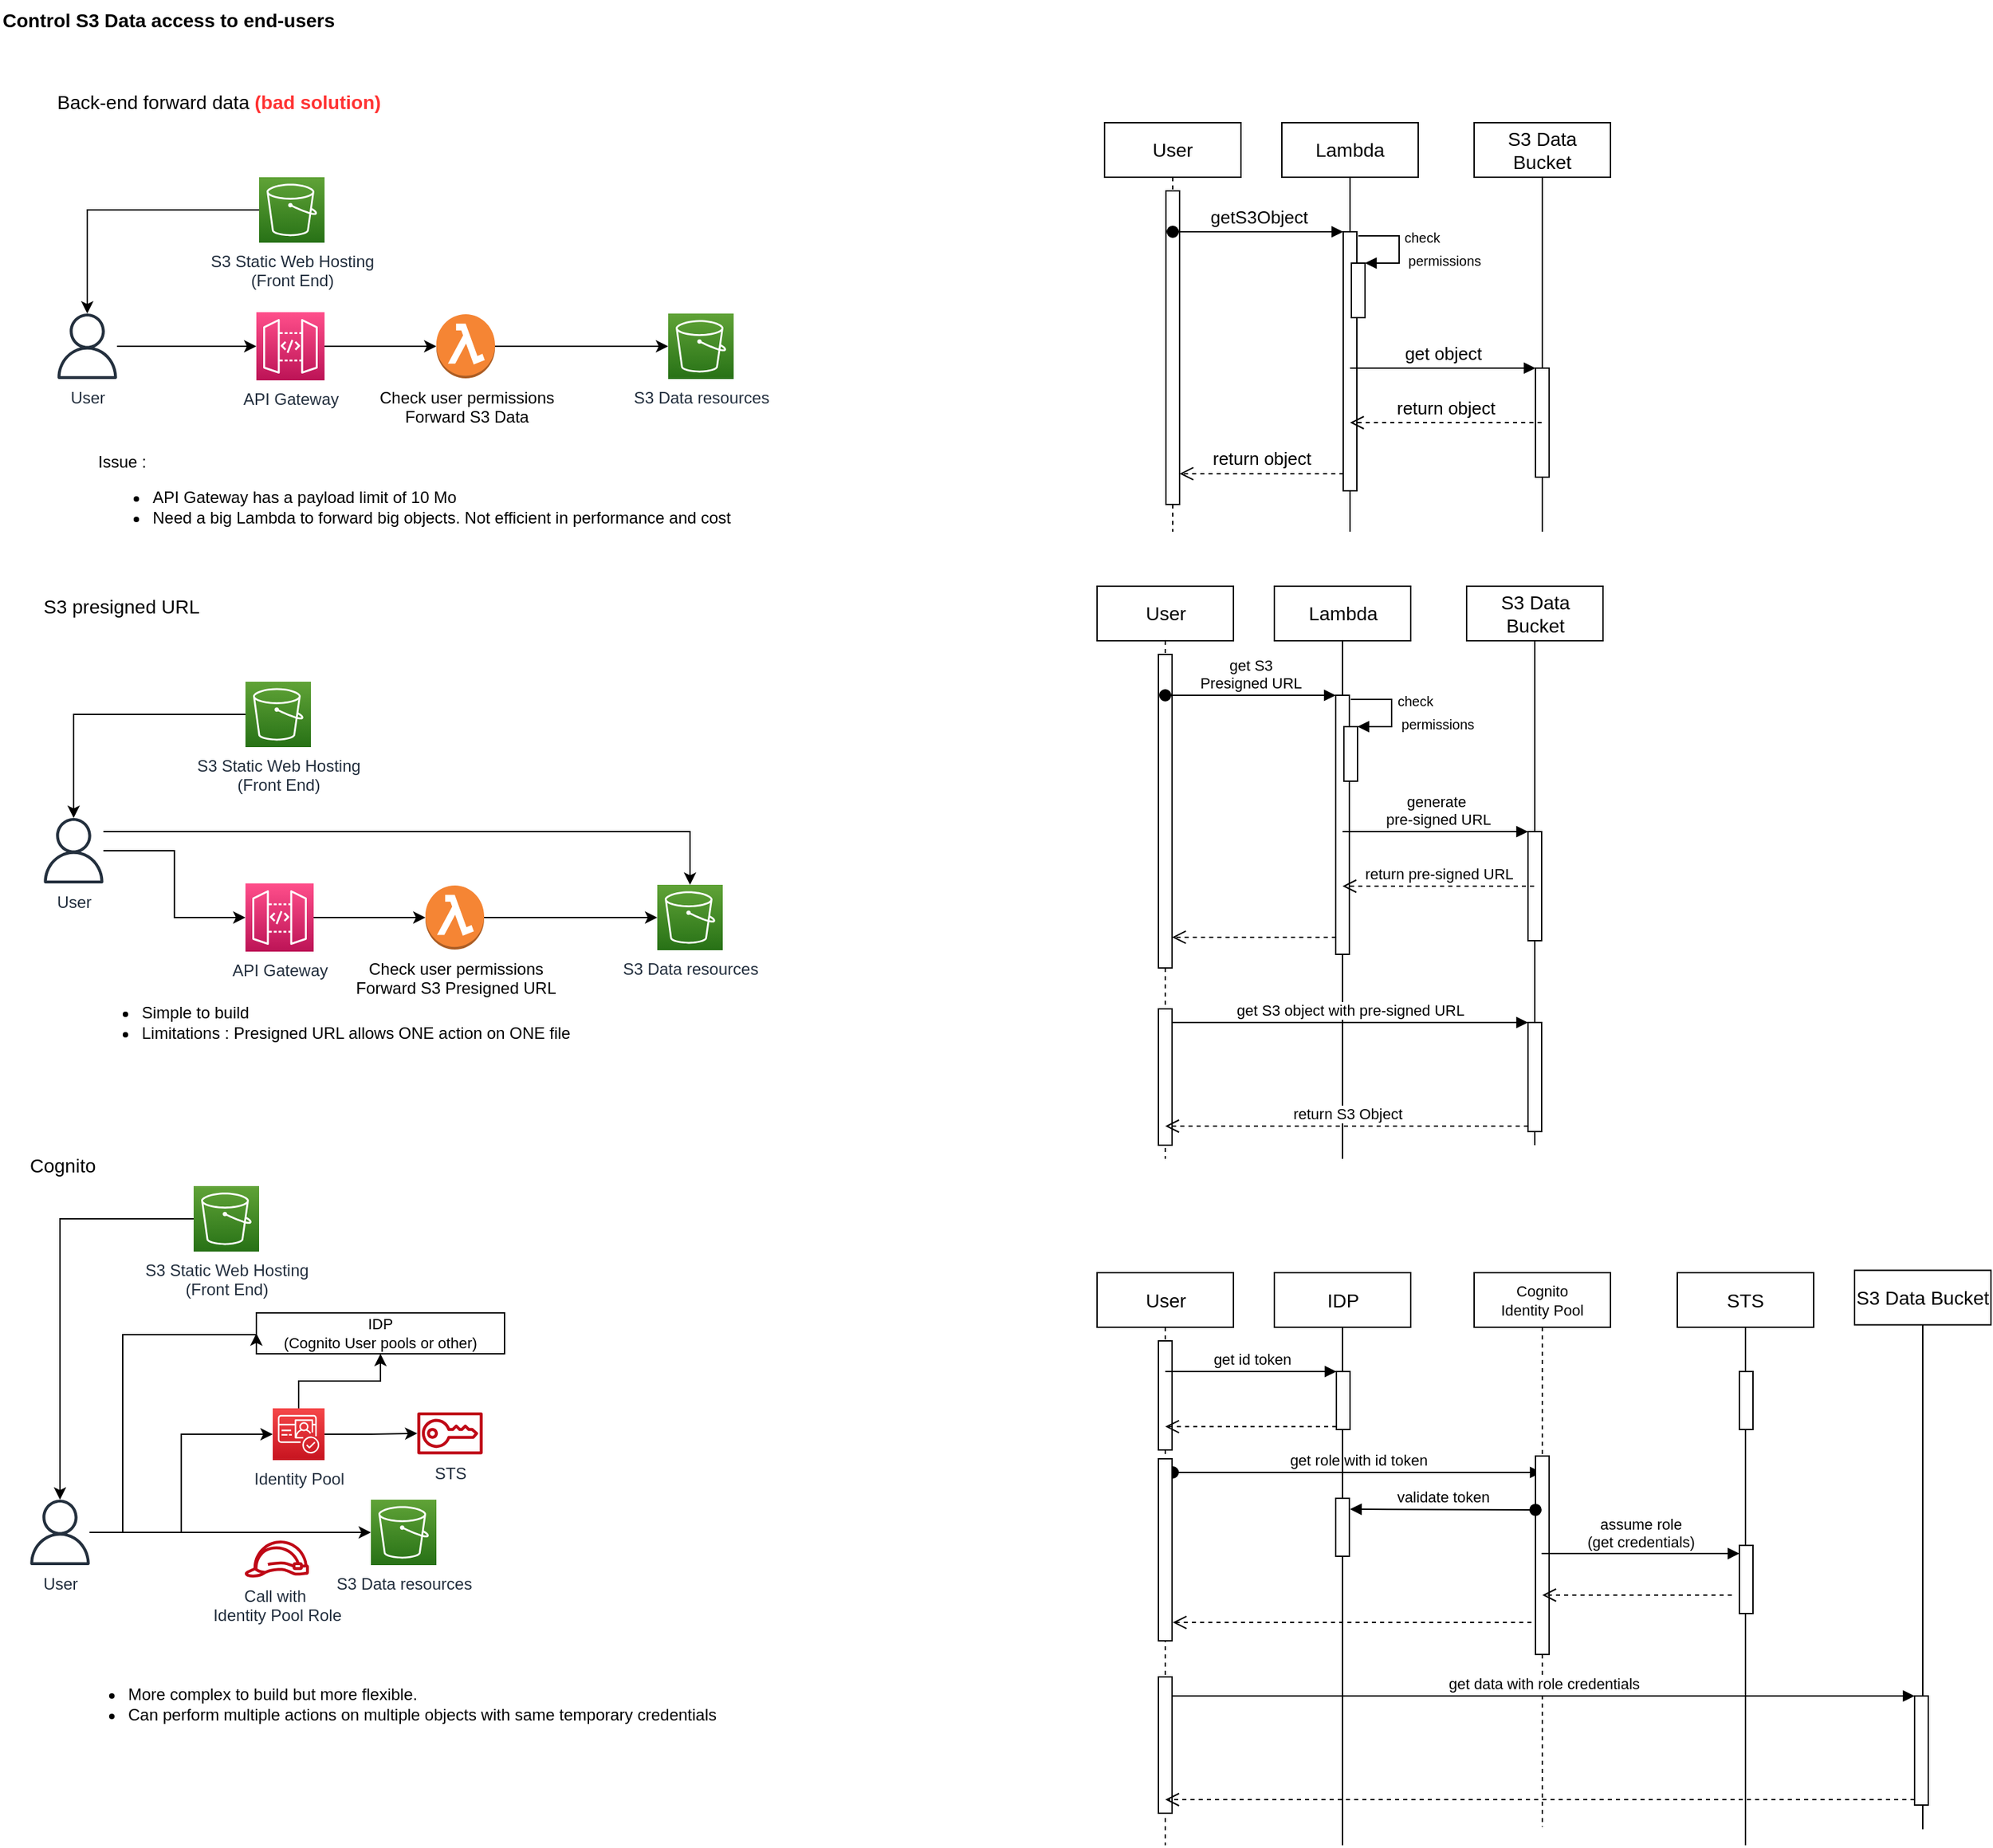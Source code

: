 <mxfile version="20.8.16" type="device" pages="3"><diagram id="0yw-PhWvJCw-3u3r22L1" name="Module 6 : Storage"><mxGraphModel dx="1091" dy="739" grid="1" gridSize="10" guides="1" tooltips="1" connect="1" arrows="1" fold="1" page="1" pageScale="1" pageWidth="827" pageHeight="1169" math="0" shadow="0"><root><mxCell id="0"/><mxCell id="1" parent="0"/><mxCell id="sUFQ0h8gBXcYrYxSpGTc-1" value="Control S3 Data access to end-users" style="text;html=1;strokeColor=none;fillColor=none;align=left;verticalAlign=middle;whiteSpace=wrap;rounded=0;fontStyle=1;fontSize=14;" vertex="1" parent="1"><mxGeometry x="60" y="70" width="260" height="30" as="geometry"/></mxCell><mxCell id="sUFQ0h8gBXcYrYxSpGTc-11" style="edgeStyle=orthogonalEdgeStyle;rounded=0;orthogonalLoop=1;jettySize=auto;html=1;entryX=0;entryY=0.5;entryDx=0;entryDy=0;entryPerimeter=0;fontSize=14;" edge="1" parent="1" source="sUFQ0h8gBXcYrYxSpGTc-2" target="sUFQ0h8gBXcYrYxSpGTc-6"><mxGeometry relative="1" as="geometry"/></mxCell><mxCell id="sUFQ0h8gBXcYrYxSpGTc-2" value="User" style="sketch=0;outlineConnect=0;fontColor=#232F3E;gradientColor=none;fillColor=#232F3D;strokeColor=none;dashed=0;verticalLabelPosition=bottom;verticalAlign=top;align=center;html=1;fontSize=12;fontStyle=0;aspect=fixed;pointerEvents=1;shape=mxgraph.aws4.user;" vertex="1" parent="1"><mxGeometry x="100" y="300" width="48" height="48" as="geometry"/></mxCell><mxCell id="sUFQ0h8gBXcYrYxSpGTc-4" style="edgeStyle=orthogonalEdgeStyle;rounded=0;orthogonalLoop=1;jettySize=auto;html=1;fontSize=14;" edge="1" parent="1" source="sUFQ0h8gBXcYrYxSpGTc-3" target="sUFQ0h8gBXcYrYxSpGTc-2"><mxGeometry relative="1" as="geometry"/></mxCell><mxCell id="sUFQ0h8gBXcYrYxSpGTc-3" value="S3 Static Web Hosting&lt;br&gt;(Front End)" style="sketch=0;points=[[0,0,0],[0.25,0,0],[0.5,0,0],[0.75,0,0],[1,0,0],[0,1,0],[0.25,1,0],[0.5,1,0],[0.75,1,0],[1,1,0],[0,0.25,0],[0,0.5,0],[0,0.75,0],[1,0.25,0],[1,0.5,0],[1,0.75,0]];outlineConnect=0;fontColor=#232F3E;gradientColor=#60A337;gradientDirection=north;fillColor=#277116;strokeColor=#ffffff;dashed=0;verticalLabelPosition=bottom;verticalAlign=top;align=center;html=1;fontSize=12;fontStyle=0;aspect=fixed;shape=mxgraph.aws4.resourceIcon;resIcon=mxgraph.aws4.s3;" vertex="1" parent="1"><mxGeometry x="250" y="200" width="48" height="48" as="geometry"/></mxCell><mxCell id="sUFQ0h8gBXcYrYxSpGTc-5" value="S3 Data resources" style="sketch=0;points=[[0,0,0],[0.25,0,0],[0.5,0,0],[0.75,0,0],[1,0,0],[0,1,0],[0.25,1,0],[0.5,1,0],[0.75,1,0],[1,1,0],[0,0.25,0],[0,0.5,0],[0,0.75,0],[1,0.25,0],[1,0.5,0],[1,0.75,0]];outlineConnect=0;fontColor=#232F3E;gradientColor=#60A337;gradientDirection=north;fillColor=#277116;strokeColor=#ffffff;dashed=0;verticalLabelPosition=bottom;verticalAlign=top;align=center;html=1;fontSize=12;fontStyle=0;aspect=fixed;shape=mxgraph.aws4.resourceIcon;resIcon=mxgraph.aws4.s3;" vertex="1" parent="1"><mxGeometry x="550" y="300" width="48" height="48" as="geometry"/></mxCell><mxCell id="sUFQ0h8gBXcYrYxSpGTc-9" style="edgeStyle=orthogonalEdgeStyle;rounded=0;orthogonalLoop=1;jettySize=auto;html=1;entryX=0;entryY=0.5;entryDx=0;entryDy=0;entryPerimeter=0;fontSize=14;" edge="1" parent="1" source="sUFQ0h8gBXcYrYxSpGTc-6" target="sUFQ0h8gBXcYrYxSpGTc-7"><mxGeometry relative="1" as="geometry"/></mxCell><mxCell id="sUFQ0h8gBXcYrYxSpGTc-6" value="API Gateway" style="sketch=0;points=[[0,0,0],[0.25,0,0],[0.5,0,0],[0.75,0,0],[1,0,0],[0,1,0],[0.25,1,0],[0.5,1,0],[0.75,1,0],[1,1,0],[0,0.25,0],[0,0.5,0],[0,0.75,0],[1,0.25,0],[1,0.5,0],[1,0.75,0]];outlineConnect=0;fontColor=#232F3E;gradientColor=#FF4F8B;gradientDirection=north;fillColor=#BC1356;strokeColor=#ffffff;dashed=0;verticalLabelPosition=bottom;verticalAlign=top;align=center;html=1;fontSize=12;fontStyle=0;aspect=fixed;shape=mxgraph.aws4.resourceIcon;resIcon=mxgraph.aws4.api_gateway;" vertex="1" parent="1"><mxGeometry x="248" y="299" width="50" height="50" as="geometry"/></mxCell><mxCell id="sUFQ0h8gBXcYrYxSpGTc-12" style="edgeStyle=orthogonalEdgeStyle;rounded=0;orthogonalLoop=1;jettySize=auto;html=1;entryX=0;entryY=0.5;entryDx=0;entryDy=0;entryPerimeter=0;fontSize=14;" edge="1" parent="1" source="sUFQ0h8gBXcYrYxSpGTc-7" target="sUFQ0h8gBXcYrYxSpGTc-5"><mxGeometry relative="1" as="geometry"/></mxCell><mxCell id="sUFQ0h8gBXcYrYxSpGTc-7" value="Check user permissions&lt;br&gt;Forward S3 Data" style="outlineConnect=0;dashed=0;verticalLabelPosition=bottom;verticalAlign=top;align=center;html=1;shape=mxgraph.aws3.lambda_function;fillColor=#F58534;gradientColor=none;fontSize=12;" vertex="1" parent="1"><mxGeometry x="380" y="300.5" width="43" height="47" as="geometry"/></mxCell><mxCell id="sUFQ0h8gBXcYrYxSpGTc-13" value="Issue :&amp;nbsp;&lt;br&gt;&lt;ul&gt;&lt;li&gt;API Gateway has a payload limit of 10 Mo&lt;/li&gt;&lt;li style=&quot;&quot;&gt;Need a big Lambda to forward big objects. Not efficient in performance and cost&lt;/li&gt;&lt;/ul&gt;" style="text;html=1;strokeColor=none;fillColor=none;align=left;verticalAlign=middle;whiteSpace=wrap;rounded=0;fontSize=12;" vertex="1" parent="1"><mxGeometry x="130" y="400" width="540" height="70" as="geometry"/></mxCell><mxCell id="sUFQ0h8gBXcYrYxSpGTc-15" value="Back-end forward data &lt;b style=&quot;font-size: 14px;&quot;&gt;&lt;font color=&quot;#ff3333&quot; style=&quot;font-size: 14px;&quot;&gt;(bad solution)&lt;/font&gt;&lt;/b&gt;" style="text;html=1;strokeColor=none;fillColor=none;align=left;verticalAlign=middle;whiteSpace=wrap;rounded=0;fontSize=14;" vertex="1" parent="1"><mxGeometry x="100" y="130" width="290" height="30" as="geometry"/></mxCell><mxCell id="sUFQ0h8gBXcYrYxSpGTc-16" style="edgeStyle=orthogonalEdgeStyle;rounded=0;orthogonalLoop=1;jettySize=auto;html=1;entryX=0;entryY=0.5;entryDx=0;entryDy=0;entryPerimeter=0;fontSize=14;" edge="1" parent="1" source="sUFQ0h8gBXcYrYxSpGTc-17" target="sUFQ0h8gBXcYrYxSpGTc-22"><mxGeometry relative="1" as="geometry"/></mxCell><mxCell id="sUFQ0h8gBXcYrYxSpGTc-75" style="edgeStyle=orthogonalEdgeStyle;rounded=0;orthogonalLoop=1;jettySize=auto;html=1;entryX=0.5;entryY=0;entryDx=0;entryDy=0;entryPerimeter=0;fontSize=13;fontColor=#FF3333;" edge="1" parent="1" source="sUFQ0h8gBXcYrYxSpGTc-17" target="sUFQ0h8gBXcYrYxSpGTc-20"><mxGeometry relative="1" as="geometry"><Array as="points"><mxPoint x="566" y="680"/></Array></mxGeometry></mxCell><mxCell id="sUFQ0h8gBXcYrYxSpGTc-17" value="User" style="sketch=0;outlineConnect=0;fontColor=#232F3E;gradientColor=none;fillColor=#232F3D;strokeColor=none;dashed=0;verticalLabelPosition=bottom;verticalAlign=top;align=center;html=1;fontSize=12;fontStyle=0;aspect=fixed;pointerEvents=1;shape=mxgraph.aws4.user;" vertex="1" parent="1"><mxGeometry x="90" y="670" width="48" height="48" as="geometry"/></mxCell><mxCell id="sUFQ0h8gBXcYrYxSpGTc-18" style="edgeStyle=orthogonalEdgeStyle;rounded=0;orthogonalLoop=1;jettySize=auto;html=1;fontSize=14;" edge="1" parent="1" source="sUFQ0h8gBXcYrYxSpGTc-19" target="sUFQ0h8gBXcYrYxSpGTc-17"><mxGeometry relative="1" as="geometry"/></mxCell><mxCell id="sUFQ0h8gBXcYrYxSpGTc-19" value="S3 Static Web Hosting&lt;br&gt;(Front End)" style="sketch=0;points=[[0,0,0],[0.25,0,0],[0.5,0,0],[0.75,0,0],[1,0,0],[0,1,0],[0.25,1,0],[0.5,1,0],[0.75,1,0],[1,1,0],[0,0.25,0],[0,0.5,0],[0,0.75,0],[1,0.25,0],[1,0.5,0],[1,0.75,0]];outlineConnect=0;fontColor=#232F3E;gradientColor=#60A337;gradientDirection=north;fillColor=#277116;strokeColor=#ffffff;dashed=0;verticalLabelPosition=bottom;verticalAlign=top;align=center;html=1;fontSize=12;fontStyle=0;aspect=fixed;shape=mxgraph.aws4.resourceIcon;resIcon=mxgraph.aws4.s3;" vertex="1" parent="1"><mxGeometry x="240" y="570" width="48" height="48" as="geometry"/></mxCell><mxCell id="sUFQ0h8gBXcYrYxSpGTc-20" value="S3 Data resources" style="sketch=0;points=[[0,0,0],[0.25,0,0],[0.5,0,0],[0.75,0,0],[1,0,0],[0,1,0],[0.25,1,0],[0.5,1,0],[0.75,1,0],[1,1,0],[0,0.25,0],[0,0.5,0],[0,0.75,0],[1,0.25,0],[1,0.5,0],[1,0.75,0]];outlineConnect=0;fontColor=#232F3E;gradientColor=#60A337;gradientDirection=north;fillColor=#277116;strokeColor=#ffffff;dashed=0;verticalLabelPosition=bottom;verticalAlign=top;align=center;html=1;fontSize=12;fontStyle=0;aspect=fixed;shape=mxgraph.aws4.resourceIcon;resIcon=mxgraph.aws4.s3;" vertex="1" parent="1"><mxGeometry x="542" y="719" width="48" height="48" as="geometry"/></mxCell><mxCell id="sUFQ0h8gBXcYrYxSpGTc-21" style="edgeStyle=orthogonalEdgeStyle;rounded=0;orthogonalLoop=1;jettySize=auto;html=1;entryX=0;entryY=0.5;entryDx=0;entryDy=0;entryPerimeter=0;fontSize=14;" edge="1" parent="1" source="sUFQ0h8gBXcYrYxSpGTc-22" target="sUFQ0h8gBXcYrYxSpGTc-24"><mxGeometry relative="1" as="geometry"/></mxCell><mxCell id="sUFQ0h8gBXcYrYxSpGTc-22" value="API Gateway" style="sketch=0;points=[[0,0,0],[0.25,0,0],[0.5,0,0],[0.75,0,0],[1,0,0],[0,1,0],[0.25,1,0],[0.5,1,0],[0.75,1,0],[1,1,0],[0,0.25,0],[0,0.5,0],[0,0.75,0],[1,0.25,0],[1,0.5,0],[1,0.75,0]];outlineConnect=0;fontColor=#232F3E;gradientColor=#FF4F8B;gradientDirection=north;fillColor=#BC1356;strokeColor=#ffffff;dashed=0;verticalLabelPosition=bottom;verticalAlign=top;align=center;html=1;fontSize=12;fontStyle=0;aspect=fixed;shape=mxgraph.aws4.resourceIcon;resIcon=mxgraph.aws4.api_gateway;" vertex="1" parent="1"><mxGeometry x="240" y="718" width="50" height="50" as="geometry"/></mxCell><mxCell id="sUFQ0h8gBXcYrYxSpGTc-23" style="edgeStyle=orthogonalEdgeStyle;rounded=0;orthogonalLoop=1;jettySize=auto;html=1;entryX=0;entryY=0.5;entryDx=0;entryDy=0;entryPerimeter=0;fontSize=14;" edge="1" parent="1" source="sUFQ0h8gBXcYrYxSpGTc-24" target="sUFQ0h8gBXcYrYxSpGTc-20"><mxGeometry relative="1" as="geometry"/></mxCell><mxCell id="sUFQ0h8gBXcYrYxSpGTc-24" value="Check user permissions&lt;br&gt;Forward S3 Presigned URL" style="outlineConnect=0;dashed=0;verticalLabelPosition=bottom;verticalAlign=top;align=center;html=1;shape=mxgraph.aws3.lambda_function;fillColor=#F58534;gradientColor=none;fontSize=12;" vertex="1" parent="1"><mxGeometry x="372" y="719.5" width="43" height="47" as="geometry"/></mxCell><mxCell id="sUFQ0h8gBXcYrYxSpGTc-25" value="&lt;ul&gt;&lt;li&gt;Simple to build&amp;nbsp;&lt;/li&gt;&lt;li&gt;Limitations : Presigned URL allows ONE action on ONE file&lt;/li&gt;&lt;/ul&gt;" style="text;html=1;strokeColor=none;fillColor=none;align=left;verticalAlign=middle;whiteSpace=wrap;rounded=0;fontSize=12;" vertex="1" parent="1"><mxGeometry x="121.5" y="800" width="540" height="40" as="geometry"/></mxCell><mxCell id="sUFQ0h8gBXcYrYxSpGTc-26" value="S3 presigned URL&amp;nbsp;" style="text;html=1;strokeColor=none;fillColor=none;align=left;verticalAlign=middle;whiteSpace=wrap;rounded=0;fontSize=14;" vertex="1" parent="1"><mxGeometry x="90" y="500" width="290" height="30" as="geometry"/></mxCell><mxCell id="sUFQ0h8gBXcYrYxSpGTc-30" value="&lt;font color=&quot;#000000&quot;&gt;User&lt;/font&gt;" style="shape=umlLifeline;perimeter=lifelinePerimeter;whiteSpace=wrap;html=1;container=1;collapsible=0;recursiveResize=0;outlineConnect=0;fontSize=14;fontColor=#FF3333;" vertex="1" parent="1"><mxGeometry x="870" y="160" width="100" height="300" as="geometry"/></mxCell><mxCell id="sUFQ0h8gBXcYrYxSpGTc-33" value="" style="html=1;points=[];perimeter=orthogonalPerimeter;fontSize=14;fontColor=#FF3333;" vertex="1" parent="sUFQ0h8gBXcYrYxSpGTc-30"><mxGeometry x="45" y="50" width="10" height="230" as="geometry"/></mxCell><mxCell id="sUFQ0h8gBXcYrYxSpGTc-31" value="&lt;font color=&quot;#000000&quot;&gt;Lambda&lt;/font&gt;" style="shape=umlLifeline;perimeter=lifelinePerimeter;whiteSpace=wrap;html=1;container=1;collapsible=0;recursiveResize=0;outlineConnect=0;lifelineDashed=0;fontSize=14;fontColor=#FF3333;" vertex="1" parent="1"><mxGeometry x="1000" y="160" width="100" height="300" as="geometry"/></mxCell><mxCell id="sUFQ0h8gBXcYrYxSpGTc-35" value="" style="html=1;points=[];perimeter=orthogonalPerimeter;fontSize=14;fontColor=#FF3333;" vertex="1" parent="sUFQ0h8gBXcYrYxSpGTc-31"><mxGeometry x="45" y="80" width="10" height="190" as="geometry"/></mxCell><mxCell id="sUFQ0h8gBXcYrYxSpGTc-38" value="" style="html=1;points=[];perimeter=orthogonalPerimeter;fontSize=14;fontColor=#FF3333;" vertex="1" parent="sUFQ0h8gBXcYrYxSpGTc-31"><mxGeometry x="51" y="103" width="10" height="40" as="geometry"/></mxCell><mxCell id="sUFQ0h8gBXcYrYxSpGTc-39" value="&lt;font color=&quot;#000000&quot; style=&quot;font-size: 10px;&quot;&gt;check&lt;br&gt;&amp;nbsp;permissions&lt;/font&gt;" style="edgeStyle=orthogonalEdgeStyle;html=1;align=left;spacingLeft=2;endArrow=block;rounded=0;entryX=1;entryY=0;fontSize=14;fontColor=#FF3333;" edge="1" target="sUFQ0h8gBXcYrYxSpGTc-38" parent="sUFQ0h8gBXcYrYxSpGTc-31"><mxGeometry relative="1" as="geometry"><mxPoint x="56" y="83" as="sourcePoint"/><Array as="points"><mxPoint x="86" y="83"/></Array></mxGeometry></mxCell><mxCell id="sUFQ0h8gBXcYrYxSpGTc-32" value="&lt;font color=&quot;#000000&quot;&gt;S3 Data&lt;br&gt;Bucket&lt;br&gt;&lt;/font&gt;" style="shape=umlLifeline;perimeter=lifelinePerimeter;whiteSpace=wrap;html=1;container=1;collapsible=0;recursiveResize=0;outlineConnect=0;lifelineDashed=0;fontSize=14;fontColor=#FF3333;" vertex="1" parent="1"><mxGeometry x="1141" y="160" width="100" height="300" as="geometry"/></mxCell><mxCell id="sUFQ0h8gBXcYrYxSpGTc-40" value="" style="html=1;points=[];perimeter=orthogonalPerimeter;fontSize=13;fontColor=#FF3333;" vertex="1" parent="sUFQ0h8gBXcYrYxSpGTc-32"><mxGeometry x="45" y="180" width="10" height="80" as="geometry"/></mxCell><mxCell id="sUFQ0h8gBXcYrYxSpGTc-34" value="&lt;font color=&quot;#000000&quot; style=&quot;font-size: 13px;&quot;&gt;getS3Object&lt;/font&gt;" style="html=1;verticalAlign=bottom;startArrow=oval;startFill=1;endArrow=block;startSize=8;rounded=0;fontSize=14;fontColor=#FF3333;" edge="1" parent="1" source="sUFQ0h8gBXcYrYxSpGTc-30" target="sUFQ0h8gBXcYrYxSpGTc-35"><mxGeometry width="60" relative="1" as="geometry"><mxPoint x="950" y="250" as="sourcePoint"/><mxPoint x="1010" y="250" as="targetPoint"/><Array as="points"><mxPoint x="960" y="240"/></Array></mxGeometry></mxCell><mxCell id="sUFQ0h8gBXcYrYxSpGTc-41" value="&lt;font color=&quot;#000000&quot;&gt;get object&lt;/font&gt;" style="html=1;verticalAlign=bottom;endArrow=block;entryX=0;entryY=0;rounded=0;fontSize=13;fontColor=#FF3333;" edge="1" target="sUFQ0h8gBXcYrYxSpGTc-40" parent="1" source="sUFQ0h8gBXcYrYxSpGTc-31"><mxGeometry relative="1" as="geometry"><mxPoint x="1116" y="340" as="sourcePoint"/></mxGeometry></mxCell><mxCell id="sUFQ0h8gBXcYrYxSpGTc-42" value="&lt;font color=&quot;#000000&quot;&gt;return object&lt;/font&gt;" style="html=1;verticalAlign=bottom;endArrow=open;dashed=1;endSize=8;rounded=0;fontSize=13;fontColor=#FF3333;" edge="1" source="sUFQ0h8gBXcYrYxSpGTc-32" parent="1" target="sUFQ0h8gBXcYrYxSpGTc-31"><mxGeometry relative="1" as="geometry"><mxPoint x="1116" y="416" as="targetPoint"/><Array as="points"><mxPoint x="1110" y="380"/></Array></mxGeometry></mxCell><mxCell id="sUFQ0h8gBXcYrYxSpGTc-43" value="&lt;font color=&quot;#000000&quot;&gt;return object&lt;/font&gt;" style="html=1;verticalAlign=bottom;endArrow=open;dashed=1;endSize=8;rounded=0;fontSize=13;fontColor=#FF3333;exitX=0.021;exitY=0.934;exitDx=0;exitDy=0;exitPerimeter=0;" edge="1" parent="1" source="sUFQ0h8gBXcYrYxSpGTc-35" target="sUFQ0h8gBXcYrYxSpGTc-33"><mxGeometry x="-0.002" relative="1" as="geometry"><mxPoint x="930" y="360" as="sourcePoint"/><mxPoint x="850" y="360" as="targetPoint"/><mxPoint as="offset"/></mxGeometry></mxCell><mxCell id="sUFQ0h8gBXcYrYxSpGTc-44" value="&lt;font color=&quot;#000000&quot;&gt;User&lt;/font&gt;" style="shape=umlLifeline;perimeter=lifelinePerimeter;whiteSpace=wrap;html=1;container=1;collapsible=0;recursiveResize=0;outlineConnect=0;fontSize=14;fontColor=#FF3333;" vertex="1" parent="1"><mxGeometry x="864.5" y="500" width="100" height="420" as="geometry"/></mxCell><mxCell id="sUFQ0h8gBXcYrYxSpGTc-45" value="" style="html=1;points=[];perimeter=orthogonalPerimeter;fontSize=14;fontColor=#FF3333;" vertex="1" parent="sUFQ0h8gBXcYrYxSpGTc-44"><mxGeometry x="45" y="50" width="10" height="230" as="geometry"/></mxCell><mxCell id="sUFQ0h8gBXcYrYxSpGTc-56" value="" style="html=1;points=[];perimeter=orthogonalPerimeter;fontSize=14;fontColor=#FF3333;" vertex="1" parent="sUFQ0h8gBXcYrYxSpGTc-44"><mxGeometry x="45" y="310" width="10" height="100" as="geometry"/></mxCell><mxCell id="sUFQ0h8gBXcYrYxSpGTc-46" value="&lt;font color=&quot;#000000&quot;&gt;Lambda&lt;/font&gt;" style="shape=umlLifeline;perimeter=lifelinePerimeter;whiteSpace=wrap;html=1;container=1;collapsible=0;recursiveResize=0;outlineConnect=0;lifelineDashed=0;fontSize=14;fontColor=#FF3333;" vertex="1" parent="1"><mxGeometry x="994.5" y="500" width="100" height="420" as="geometry"/></mxCell><mxCell id="sUFQ0h8gBXcYrYxSpGTc-47" value="" style="html=1;points=[];perimeter=orthogonalPerimeter;fontSize=14;fontColor=#FF3333;" vertex="1" parent="sUFQ0h8gBXcYrYxSpGTc-46"><mxGeometry x="45" y="80" width="10" height="190" as="geometry"/></mxCell><mxCell id="sUFQ0h8gBXcYrYxSpGTc-48" value="" style="html=1;points=[];perimeter=orthogonalPerimeter;fontSize=14;fontColor=#FF3333;" vertex="1" parent="sUFQ0h8gBXcYrYxSpGTc-46"><mxGeometry x="51" y="103" width="10" height="40" as="geometry"/></mxCell><mxCell id="sUFQ0h8gBXcYrYxSpGTc-49" value="&lt;font color=&quot;#000000&quot; style=&quot;font-size: 10px;&quot;&gt;check&lt;br&gt;&amp;nbsp;permissions&lt;/font&gt;" style="edgeStyle=orthogonalEdgeStyle;html=1;align=left;spacingLeft=2;endArrow=block;rounded=0;entryX=1;entryY=0;fontSize=14;fontColor=#FF3333;" edge="1" parent="sUFQ0h8gBXcYrYxSpGTc-46" target="sUFQ0h8gBXcYrYxSpGTc-48"><mxGeometry relative="1" as="geometry"><mxPoint x="56" y="83" as="sourcePoint"/><Array as="points"><mxPoint x="86" y="83"/></Array></mxGeometry></mxCell><mxCell id="sUFQ0h8gBXcYrYxSpGTc-50" value="&lt;font color=&quot;#000000&quot;&gt;S3 Data &lt;br&gt;Bucket&lt;/font&gt;" style="shape=umlLifeline;perimeter=lifelinePerimeter;whiteSpace=wrap;html=1;container=1;collapsible=0;recursiveResize=0;outlineConnect=0;lifelineDashed=0;fontSize=14;fontColor=#FF3333;" vertex="1" parent="1"><mxGeometry x="1135.5" y="500" width="100" height="410" as="geometry"/></mxCell><mxCell id="sUFQ0h8gBXcYrYxSpGTc-51" value="" style="html=1;points=[];perimeter=orthogonalPerimeter;fontSize=13;fontColor=#FF3333;" vertex="1" parent="sUFQ0h8gBXcYrYxSpGTc-50"><mxGeometry x="45" y="180" width="10" height="80" as="geometry"/></mxCell><mxCell id="sUFQ0h8gBXcYrYxSpGTc-57" value="" style="html=1;points=[];perimeter=orthogonalPerimeter;fontSize=13;fontColor=#FF3333;" vertex="1" parent="sUFQ0h8gBXcYrYxSpGTc-50"><mxGeometry x="45" y="320" width="10" height="80" as="geometry"/></mxCell><mxCell id="sUFQ0h8gBXcYrYxSpGTc-52" value="&lt;font color=&quot;#000000&quot; style=&quot;font-size: 11px;&quot;&gt;get S3 &lt;br style=&quot;font-size: 11px;&quot;&gt;Presigned URL&lt;/font&gt;" style="html=1;verticalAlign=bottom;startArrow=oval;startFill=1;endArrow=block;startSize=8;rounded=0;fontSize=11;fontColor=#FF3333;" edge="1" parent="1" source="sUFQ0h8gBXcYrYxSpGTc-44" target="sUFQ0h8gBXcYrYxSpGTc-47"><mxGeometry width="60" relative="1" as="geometry"><mxPoint x="944.5" y="590" as="sourcePoint"/><mxPoint x="1004.5" y="590" as="targetPoint"/><Array as="points"><mxPoint x="954.5" y="580"/></Array></mxGeometry></mxCell><mxCell id="sUFQ0h8gBXcYrYxSpGTc-53" value="&lt;font color=&quot;#000000&quot;&gt;generate&lt;br style=&quot;font-size: 11px;&quot;&gt;&amp;nbsp;pre-signed URL&lt;/font&gt;" style="html=1;verticalAlign=bottom;endArrow=block;entryX=0;entryY=0;rounded=0;fontSize=11;fontColor=#FF3333;" edge="1" parent="1" source="sUFQ0h8gBXcYrYxSpGTc-46" target="sUFQ0h8gBXcYrYxSpGTc-51"><mxGeometry relative="1" as="geometry"><mxPoint x="1110.5" y="680" as="sourcePoint"/></mxGeometry></mxCell><mxCell id="sUFQ0h8gBXcYrYxSpGTc-54" value="&lt;font color=&quot;#000000&quot;&gt;return pre-signed URL&lt;/font&gt;" style="html=1;verticalAlign=bottom;endArrow=open;dashed=1;endSize=8;rounded=0;fontSize=11;fontColor=#FF3333;" edge="1" parent="1" source="sUFQ0h8gBXcYrYxSpGTc-50" target="sUFQ0h8gBXcYrYxSpGTc-46"><mxGeometry relative="1" as="geometry"><mxPoint x="1110.5" y="756" as="targetPoint"/><Array as="points"><mxPoint x="1104.5" y="720"/></Array></mxGeometry></mxCell><mxCell id="sUFQ0h8gBXcYrYxSpGTc-55" value="" style="html=1;verticalAlign=bottom;endArrow=open;dashed=1;endSize=8;rounded=0;fontSize=13;fontColor=#FF3333;exitX=0.021;exitY=0.934;exitDx=0;exitDy=0;exitPerimeter=0;" edge="1" parent="1" source="sUFQ0h8gBXcYrYxSpGTc-47" target="sUFQ0h8gBXcYrYxSpGTc-45"><mxGeometry x="-0.002" relative="1" as="geometry"><mxPoint x="924.5" y="700" as="sourcePoint"/><mxPoint x="844.5" y="700" as="targetPoint"/><mxPoint as="offset"/></mxGeometry></mxCell><mxCell id="sUFQ0h8gBXcYrYxSpGTc-58" value="&lt;font color=&quot;#000000&quot;&gt;get S3 object with pre-signed URL&lt;/font&gt;" style="html=1;verticalAlign=bottom;endArrow=block;entryX=0;entryY=0;rounded=0;fontSize=11;fontColor=#FF3333;" edge="1" target="sUFQ0h8gBXcYrYxSpGTc-57" parent="1" source="sUFQ0h8gBXcYrYxSpGTc-56"><mxGeometry relative="1" as="geometry"><mxPoint x="1110.5" y="820" as="sourcePoint"/></mxGeometry></mxCell><mxCell id="sUFQ0h8gBXcYrYxSpGTc-59" value="&lt;font color=&quot;#000000&quot;&gt;return S3 Object&lt;/font&gt;" style="html=1;verticalAlign=bottom;endArrow=open;dashed=1;endSize=8;exitX=0;exitY=0.95;rounded=0;fontSize=11;fontColor=#FF3333;" edge="1" source="sUFQ0h8gBXcYrYxSpGTc-57" parent="1" target="sUFQ0h8gBXcYrYxSpGTc-44"><mxGeometry relative="1" as="geometry"><mxPoint x="1110.5" y="896" as="targetPoint"/></mxGeometry></mxCell><mxCell id="sUFQ0h8gBXcYrYxSpGTc-60" style="edgeStyle=orthogonalEdgeStyle;rounded=0;orthogonalLoop=1;jettySize=auto;html=1;entryX=0;entryY=0.5;entryDx=0;entryDy=0;entryPerimeter=0;fontSize=14;" edge="1" parent="1" source="sUFQ0h8gBXcYrYxSpGTc-61" target="sUFQ0h8gBXcYrYxSpGTc-64"><mxGeometry relative="1" as="geometry"><mxPoint x="330" y="1194" as="targetPoint"/></mxGeometry></mxCell><mxCell id="sUFQ0h8gBXcYrYxSpGTc-72" style="edgeStyle=orthogonalEdgeStyle;rounded=0;orthogonalLoop=1;jettySize=auto;html=1;entryX=0;entryY=0.5;entryDx=0;entryDy=0;entryPerimeter=0;fontSize=13;fontColor=#FF3333;" edge="1" parent="1" source="sUFQ0h8gBXcYrYxSpGTc-61" target="sUFQ0h8gBXcYrYxSpGTc-71"><mxGeometry relative="1" as="geometry"/></mxCell><mxCell id="sUFQ0h8gBXcYrYxSpGTc-82" style="edgeStyle=orthogonalEdgeStyle;rounded=0;orthogonalLoop=1;jettySize=auto;html=1;entryX=0;entryY=0.5;entryDx=0;entryDy=0;fontSize=11;fontColor=#FF3333;" edge="1" parent="1" source="sUFQ0h8gBXcYrYxSpGTc-61" target="sUFQ0h8gBXcYrYxSpGTc-81"><mxGeometry relative="1" as="geometry"><Array as="points"><mxPoint x="150" y="1194"/><mxPoint x="150" y="1049"/></Array></mxGeometry></mxCell><mxCell id="sUFQ0h8gBXcYrYxSpGTc-61" value="User" style="sketch=0;outlineConnect=0;fontColor=#232F3E;gradientColor=none;fillColor=#232F3D;strokeColor=none;dashed=0;verticalLabelPosition=bottom;verticalAlign=top;align=center;html=1;fontSize=12;fontStyle=0;aspect=fixed;pointerEvents=1;shape=mxgraph.aws4.user;" vertex="1" parent="1"><mxGeometry x="80" y="1170" width="48" height="48" as="geometry"/></mxCell><mxCell id="sUFQ0h8gBXcYrYxSpGTc-62" style="edgeStyle=orthogonalEdgeStyle;rounded=0;orthogonalLoop=1;jettySize=auto;html=1;fontSize=14;" edge="1" parent="1" source="sUFQ0h8gBXcYrYxSpGTc-63" target="sUFQ0h8gBXcYrYxSpGTc-61"><mxGeometry relative="1" as="geometry"/></mxCell><mxCell id="sUFQ0h8gBXcYrYxSpGTc-63" value="S3 Static Web Hosting&lt;br&gt;(Front End)" style="sketch=0;points=[[0,0,0],[0.25,0,0],[0.5,0,0],[0.75,0,0],[1,0,0],[0,1,0],[0.25,1,0],[0.5,1,0],[0.75,1,0],[1,1,0],[0,0.25,0],[0,0.5,0],[0,0.75,0],[1,0.25,0],[1,0.5,0],[1,0.75,0]];outlineConnect=0;fontColor=#232F3E;gradientColor=#60A337;gradientDirection=north;fillColor=#277116;strokeColor=#ffffff;dashed=0;verticalLabelPosition=bottom;verticalAlign=top;align=center;html=1;fontSize=12;fontStyle=0;aspect=fixed;shape=mxgraph.aws4.resourceIcon;resIcon=mxgraph.aws4.s3;" vertex="1" parent="1"><mxGeometry x="202" y="940" width="48" height="48" as="geometry"/></mxCell><mxCell id="sUFQ0h8gBXcYrYxSpGTc-64" value="S3 Data resources" style="sketch=0;points=[[0,0,0],[0.25,0,0],[0.5,0,0],[0.75,0,0],[1,0,0],[0,1,0],[0.25,1,0],[0.5,1,0],[0.75,1,0],[1,1,0],[0,0.25,0],[0,0.5,0],[0,0.75,0],[1,0.25,0],[1,0.5,0],[1,0.75,0]];outlineConnect=0;fontColor=#232F3E;gradientColor=#60A337;gradientDirection=north;fillColor=#277116;strokeColor=#ffffff;dashed=0;verticalLabelPosition=bottom;verticalAlign=top;align=center;html=1;fontSize=12;fontStyle=0;aspect=fixed;shape=mxgraph.aws4.resourceIcon;resIcon=mxgraph.aws4.s3;" vertex="1" parent="1"><mxGeometry x="332" y="1170" width="48" height="48" as="geometry"/></mxCell><mxCell id="sUFQ0h8gBXcYrYxSpGTc-69" value="&lt;ul&gt;&lt;li&gt;&lt;span style=&quot;background-color: initial;&quot;&gt;More complex to build but more flexible.&lt;/span&gt;&lt;/li&gt;&lt;li&gt;&lt;span style=&quot;background-color: initial;&quot;&gt;Can perform multiple actions on multiple objects with same temporary credentials&lt;/span&gt;&lt;/li&gt;&lt;/ul&gt;" style="text;html=1;strokeColor=none;fillColor=none;align=left;verticalAlign=middle;whiteSpace=wrap;rounded=0;fontSize=12;" vertex="1" parent="1"><mxGeometry x="111.5" y="1300" width="540" height="40" as="geometry"/></mxCell><mxCell id="sUFQ0h8gBXcYrYxSpGTc-70" value="Cognito" style="text;html=1;strokeColor=none;fillColor=none;align=left;verticalAlign=middle;whiteSpace=wrap;rounded=0;fontSize=14;" vertex="1" parent="1"><mxGeometry x="80" y="910" width="290" height="30" as="geometry"/></mxCell><mxCell id="sUFQ0h8gBXcYrYxSpGTc-113" style="edgeStyle=orthogonalEdgeStyle;rounded=0;orthogonalLoop=1;jettySize=auto;html=1;fontSize=11;fontColor=#000000;" edge="1" parent="1" source="sUFQ0h8gBXcYrYxSpGTc-71" target="sUFQ0h8gBXcYrYxSpGTc-112"><mxGeometry relative="1" as="geometry"/></mxCell><mxCell id="sUFQ0h8gBXcYrYxSpGTc-114" style="edgeStyle=orthogonalEdgeStyle;rounded=0;orthogonalLoop=1;jettySize=auto;html=1;entryX=0.5;entryY=1;entryDx=0;entryDy=0;fontSize=11;fontColor=#000000;" edge="1" parent="1" source="sUFQ0h8gBXcYrYxSpGTc-71" target="sUFQ0h8gBXcYrYxSpGTc-81"><mxGeometry relative="1" as="geometry"/></mxCell><mxCell id="sUFQ0h8gBXcYrYxSpGTc-71" value="Identity Pool" style="sketch=0;points=[[0,0,0],[0.25,0,0],[0.5,0,0],[0.75,0,0],[1,0,0],[0,1,0],[0.25,1,0],[0.5,1,0],[0.75,1,0],[1,1,0],[0,0.25,0],[0,0.5,0],[0,0.75,0],[1,0.25,0],[1,0.5,0],[1,0.75,0]];outlineConnect=0;fontColor=#232F3E;gradientColor=#F54749;gradientDirection=north;fillColor=#C7131F;strokeColor=#ffffff;dashed=0;verticalLabelPosition=bottom;verticalAlign=top;align=center;html=1;fontSize=12;fontStyle=0;aspect=fixed;shape=mxgraph.aws4.resourceIcon;resIcon=mxgraph.aws4.cognito;" vertex="1" parent="1"><mxGeometry x="260" y="1103" width="38" height="38" as="geometry"/></mxCell><mxCell id="sUFQ0h8gBXcYrYxSpGTc-74" value="Call with&amp;nbsp;&lt;br&gt;Identity Pool Role" style="sketch=0;outlineConnect=0;fontColor=#232F3E;gradientColor=none;fillColor=#BF0816;strokeColor=none;dashed=0;verticalLabelPosition=bottom;verticalAlign=top;align=center;html=1;fontSize=12;fontStyle=0;aspect=fixed;pointerEvents=1;shape=mxgraph.aws4.role;" vertex="1" parent="1"><mxGeometry x="239" y="1200" width="48" height="27.08" as="geometry"/></mxCell><mxCell id="sUFQ0h8gBXcYrYxSpGTc-81" value="IDP&lt;br&gt;(Cognito User pools or other)" style="text;html=1;strokeColor=default;fillColor=none;align=center;verticalAlign=middle;whiteSpace=wrap;rounded=0;fontSize=11;fontColor=#000000;strokeWidth=1;" vertex="1" parent="1"><mxGeometry x="248" y="1033" width="182" height="30" as="geometry"/></mxCell><mxCell id="sUFQ0h8gBXcYrYxSpGTc-84" value="&lt;font color=&quot;#000000&quot;&gt;User&lt;/font&gt;" style="shape=umlLifeline;perimeter=lifelinePerimeter;whiteSpace=wrap;html=1;container=1;collapsible=0;recursiveResize=0;outlineConnect=0;fontSize=14;fontColor=#FF3333;" vertex="1" parent="1"><mxGeometry x="864.5" y="1003.54" width="100" height="420" as="geometry"/></mxCell><mxCell id="sUFQ0h8gBXcYrYxSpGTc-85" value="" style="html=1;points=[];perimeter=orthogonalPerimeter;fontSize=14;fontColor=#FF3333;" vertex="1" parent="sUFQ0h8gBXcYrYxSpGTc-84"><mxGeometry x="45" y="50" width="10" height="80" as="geometry"/></mxCell><mxCell id="sUFQ0h8gBXcYrYxSpGTc-86" value="" style="html=1;points=[];perimeter=orthogonalPerimeter;fontSize=14;fontColor=#FF3333;" vertex="1" parent="sUFQ0h8gBXcYrYxSpGTc-84"><mxGeometry x="45" y="296.46" width="10" height="100" as="geometry"/></mxCell><mxCell id="sUFQ0h8gBXcYrYxSpGTc-106" value="get role with id token" style="html=1;verticalAlign=bottom;startArrow=oval;startFill=1;endArrow=block;startSize=8;rounded=0;fontSize=11;fontColor=#000000;" edge="1" parent="sUFQ0h8gBXcYrYxSpGTc-84" target="sUFQ0h8gBXcYrYxSpGTc-100"><mxGeometry width="60" relative="1" as="geometry"><mxPoint x="55.5" y="146.46" as="sourcePoint"/><mxPoint x="115" y="146.46" as="targetPoint"/></mxGeometry></mxCell><mxCell id="sUFQ0h8gBXcYrYxSpGTc-123" value="" style="html=1;points=[];perimeter=orthogonalPerimeter;fontSize=14;fontColor=#FF3333;" vertex="1" parent="sUFQ0h8gBXcYrYxSpGTc-84"><mxGeometry x="45" y="136.46" width="10" height="133.54" as="geometry"/></mxCell><mxCell id="sUFQ0h8gBXcYrYxSpGTc-87" value="&lt;font color=&quot;#000000&quot;&gt;IDP&lt;/font&gt;" style="shape=umlLifeline;perimeter=lifelinePerimeter;whiteSpace=wrap;html=1;container=1;collapsible=0;recursiveResize=0;outlineConnect=0;lifelineDashed=0;fontSize=14;fontColor=#FF3333;" vertex="1" parent="1"><mxGeometry x="994.5" y="1003.54" width="100" height="420" as="geometry"/></mxCell><mxCell id="sUFQ0h8gBXcYrYxSpGTc-102" value="" style="html=1;points=[];perimeter=orthogonalPerimeter;strokeColor=default;strokeWidth=1;fontSize=11;fontColor=#000000;" vertex="1" parent="sUFQ0h8gBXcYrYxSpGTc-87"><mxGeometry x="45.5" y="72.46" width="10" height="42.54" as="geometry"/></mxCell><mxCell id="sUFQ0h8gBXcYrYxSpGTc-108" value="" style="html=1;points=[];perimeter=orthogonalPerimeter;strokeColor=default;strokeWidth=1;fontSize=11;fontColor=#000000;" vertex="1" parent="sUFQ0h8gBXcYrYxSpGTc-87"><mxGeometry x="45" y="165.46" width="10" height="42.54" as="geometry"/></mxCell><mxCell id="sUFQ0h8gBXcYrYxSpGTc-122" value="" style="html=1;verticalAlign=bottom;endArrow=open;dashed=1;endSize=8;rounded=0;fontSize=11;fontColor=#000000;entryX=1.05;entryY=0.899;entryDx=0;entryDy=0;entryPerimeter=0;" edge="1" parent="sUFQ0h8gBXcYrYxSpGTc-87" target="sUFQ0h8gBXcYrYxSpGTc-123"><mxGeometry relative="1" as="geometry"><mxPoint x="-64.5" y="256.46" as="targetPoint"/><mxPoint x="194.55" y="256.46" as="sourcePoint"/></mxGeometry></mxCell><mxCell id="sUFQ0h8gBXcYrYxSpGTc-91" value="&lt;font color=&quot;#000000&quot;&gt;S3 Data Bucket&lt;/font&gt;" style="shape=umlLifeline;perimeter=lifelinePerimeter;whiteSpace=wrap;html=1;container=1;collapsible=0;recursiveResize=0;outlineConnect=0;lifelineDashed=0;fontSize=14;fontColor=#FF3333;" vertex="1" parent="1"><mxGeometry x="1420" y="1001.77" width="100" height="410" as="geometry"/></mxCell><mxCell id="sUFQ0h8gBXcYrYxSpGTc-124" value="" style="html=1;points=[];perimeter=orthogonalPerimeter;strokeColor=default;strokeWidth=1;fontSize=11;fontColor=#000000;" vertex="1" parent="sUFQ0h8gBXcYrYxSpGTc-91"><mxGeometry x="44" y="312.23" width="10" height="80" as="geometry"/></mxCell><mxCell id="sUFQ0h8gBXcYrYxSpGTc-100" value="Cognito&lt;br&gt;Identity Pool" style="shape=umlLifeline;perimeter=lifelinePerimeter;whiteSpace=wrap;html=1;container=1;collapsible=0;recursiveResize=0;outlineConnect=0;strokeColor=default;strokeWidth=1;fontSize=11;fontColor=#000000;" vertex="1" parent="1"><mxGeometry x="1141" y="1003.54" width="100" height="406.46" as="geometry"/></mxCell><mxCell id="sUFQ0h8gBXcYrYxSpGTc-105" value="" style="html=1;points=[];perimeter=orthogonalPerimeter;strokeColor=default;strokeWidth=1;fontSize=11;fontColor=#000000;" vertex="1" parent="sUFQ0h8gBXcYrYxSpGTc-100"><mxGeometry x="45" y="134.46" width="10" height="145.54" as="geometry"/></mxCell><mxCell id="sUFQ0h8gBXcYrYxSpGTc-107" value="validate token" style="html=1;verticalAlign=bottom;startArrow=oval;startFill=1;endArrow=block;startSize=8;rounded=0;fontSize=11;fontColor=#000000;" edge="1" parent="sUFQ0h8gBXcYrYxSpGTc-100"><mxGeometry x="0.011" width="60" relative="1" as="geometry"><mxPoint x="45" y="173.93" as="sourcePoint"/><mxPoint x="-91" y="173.46" as="targetPoint"/><mxPoint as="offset"/></mxGeometry></mxCell><mxCell id="sUFQ0h8gBXcYrYxSpGTc-103" value="get id token" style="html=1;verticalAlign=bottom;endArrow=block;entryX=0;entryY=0;rounded=0;fontSize=11;fontColor=#000000;" edge="1" target="sUFQ0h8gBXcYrYxSpGTc-102" parent="1" source="sUFQ0h8gBXcYrYxSpGTc-84"><mxGeometry relative="1" as="geometry"><mxPoint x="970" y="1061" as="sourcePoint"/></mxGeometry></mxCell><mxCell id="sUFQ0h8gBXcYrYxSpGTc-104" value="" style="html=1;verticalAlign=bottom;endArrow=open;dashed=1;endSize=8;exitX=0;exitY=0.95;rounded=0;fontSize=11;fontColor=#000000;" edge="1" source="sUFQ0h8gBXcYrYxSpGTc-102" parent="1" target="sUFQ0h8gBXcYrYxSpGTc-84"><mxGeometry relative="1" as="geometry"><mxPoint x="970" y="1137" as="targetPoint"/></mxGeometry></mxCell><mxCell id="sUFQ0h8gBXcYrYxSpGTc-109" value="&lt;font color=&quot;#000000&quot;&gt;STS&lt;/font&gt;" style="shape=umlLifeline;perimeter=lifelinePerimeter;whiteSpace=wrap;html=1;container=1;collapsible=0;recursiveResize=0;outlineConnect=0;lifelineDashed=0;fontSize=14;fontColor=#FF3333;" vertex="1" parent="1"><mxGeometry x="1290" y="1003.54" width="100" height="420" as="geometry"/></mxCell><mxCell id="sUFQ0h8gBXcYrYxSpGTc-110" value="" style="html=1;points=[];perimeter=orthogonalPerimeter;strokeColor=default;strokeWidth=1;fontSize=11;fontColor=#000000;" vertex="1" parent="sUFQ0h8gBXcYrYxSpGTc-109"><mxGeometry x="45.5" y="72.46" width="10" height="42.54" as="geometry"/></mxCell><mxCell id="sUFQ0h8gBXcYrYxSpGTc-119" value="" style="html=1;points=[];perimeter=orthogonalPerimeter;strokeColor=default;strokeWidth=1;fontSize=11;fontColor=#000000;" vertex="1" parent="sUFQ0h8gBXcYrYxSpGTc-109"><mxGeometry x="45.5" y="200" width="10" height="50" as="geometry"/></mxCell><mxCell id="sUFQ0h8gBXcYrYxSpGTc-112" value="STS" style="sketch=0;outlineConnect=0;fontColor=#232F3E;gradientColor=none;fillColor=#BF0816;strokeColor=none;dashed=0;verticalLabelPosition=bottom;verticalAlign=top;align=center;html=1;fontSize=12;fontStyle=0;aspect=fixed;pointerEvents=1;shape=mxgraph.aws4.sts;strokeWidth=1;" vertex="1" parent="1"><mxGeometry x="366" y="1106" width="48" height="30.77" as="geometry"/></mxCell><mxCell id="sUFQ0h8gBXcYrYxSpGTc-120" value="assume role &lt;br&gt;(get credentials)" style="html=1;verticalAlign=bottom;endArrow=block;entryX=0;entryY=0;rounded=0;fontSize=11;fontColor=#000000;" edge="1" parent="1"><mxGeometry relative="1" as="geometry"><mxPoint x="1190.447" y="1209.54" as="sourcePoint"/><mxPoint x="1335.5" y="1209.54" as="targetPoint"/></mxGeometry></mxCell><mxCell id="sUFQ0h8gBXcYrYxSpGTc-121" value="" style="html=1;verticalAlign=bottom;endArrow=open;dashed=1;endSize=8;rounded=0;fontSize=11;fontColor=#000000;" edge="1" parent="1" target="sUFQ0h8gBXcYrYxSpGTc-100"><mxGeometry relative="1" as="geometry"><mxPoint x="1250" y="1280" as="targetPoint"/><mxPoint x="1330" y="1240" as="sourcePoint"/></mxGeometry></mxCell><mxCell id="sUFQ0h8gBXcYrYxSpGTc-125" value="get data with role credentials" style="html=1;verticalAlign=bottom;endArrow=block;entryX=0;entryY=0;rounded=0;fontSize=11;fontColor=#000000;" edge="1" target="sUFQ0h8gBXcYrYxSpGTc-124" parent="1"><mxGeometry relative="1" as="geometry"><mxPoint x="920" y="1314" as="sourcePoint"/></mxGeometry></mxCell><mxCell id="sUFQ0h8gBXcYrYxSpGTc-126" value="" style="html=1;verticalAlign=bottom;endArrow=open;dashed=1;endSize=8;exitX=0;exitY=0.95;rounded=0;fontSize=11;fontColor=#000000;" edge="1" source="sUFQ0h8gBXcYrYxSpGTc-124" parent="1" target="sUFQ0h8gBXcYrYxSpGTc-84"><mxGeometry relative="1" as="geometry"><mxPoint x="1394" y="1390" as="targetPoint"/></mxGeometry></mxCell></root></mxGraphModel></diagram><diagram name="Module 11 : microservices" id="n-EjWCEAPfsLixkPWYLx"><mxGraphModel dx="1863" dy="1871" grid="1" gridSize="10" guides="1" tooltips="1" connect="1" arrows="1" fold="1" page="1" pageScale="1" pageWidth="827" pageHeight="1169" math="0" shadow="0"><root><mxCell id="0"/><mxCell id="1" parent="0"/><mxCell id="B4OGA5X-tOuMvX18h62l-10" style="edgeStyle=orthogonalEdgeStyle;rounded=0;orthogonalLoop=1;jettySize=auto;html=1;entryX=0;entryY=0.5;entryDx=0;entryDy=0;" parent="1" source="B4OGA5X-tOuMvX18h62l-1" target="B4OGA5X-tOuMvX18h62l-9" edge="1"><mxGeometry relative="1" as="geometry"/></mxCell><mxCell id="B4OGA5X-tOuMvX18h62l-1" value="" style="rounded=0;whiteSpace=wrap;html=1;" parent="1" vertex="1"><mxGeometry x="290" y="-60" width="320" height="190" as="geometry"/></mxCell><mxCell id="B4OGA5X-tOuMvX18h62l-5" value="User Service" style="rounded=0;whiteSpace=wrap;html=1;" parent="1" vertex="1"><mxGeometry x="320" y="-40" width="100" height="40" as="geometry"/></mxCell><mxCell id="B4OGA5X-tOuMvX18h62l-7" value="Cart Service" style="rounded=0;whiteSpace=wrap;html=1;" parent="1" vertex="1"><mxGeometry x="470" y="5" width="100" height="40" as="geometry"/></mxCell><mxCell id="B4OGA5X-tOuMvX18h62l-8" value="Account Service" style="rounded=0;whiteSpace=wrap;html=1;" parent="1" vertex="1"><mxGeometry x="330" y="60" width="100" height="40" as="geometry"/></mxCell><mxCell id="B4OGA5X-tOuMvX18h62l-9" value="Monolith database" style="shape=datastore;whiteSpace=wrap;html=1;" parent="1" vertex="1"><mxGeometry x="680" y="5" width="60" height="60" as="geometry"/></mxCell><mxCell id="B4OGA5X-tOuMvX18h62l-12" style="edgeStyle=orthogonalEdgeStyle;rounded=0;orthogonalLoop=1;jettySize=auto;html=1;entryX=0;entryY=0.5;entryDx=0;entryDy=0;" parent="1" source="B4OGA5X-tOuMvX18h62l-11" target="B4OGA5X-tOuMvX18h62l-1" edge="1"><mxGeometry relative="1" as="geometry"/></mxCell><mxCell id="B4OGA5X-tOuMvX18h62l-11" value="UI services" style="text;html=1;strokeColor=default;fillColor=none;align=center;verticalAlign=middle;whiteSpace=wrap;rounded=0;" parent="1" vertex="1"><mxGeometry x="20" y="20" width="80" height="30" as="geometry"/></mxCell><mxCell id="B4OGA5X-tOuMvX18h62l-16" style="edgeStyle=orthogonalEdgeStyle;rounded=0;orthogonalLoop=1;jettySize=auto;html=1;entryX=0;entryY=0.5;entryDx=0;entryDy=0;" parent="1" source="B4OGA5X-tOuMvX18h62l-14" target="B4OGA5X-tOuMvX18h62l-15" edge="1"><mxGeometry relative="1" as="geometry"/></mxCell><mxCell id="B4OGA5X-tOuMvX18h62l-14" value="UI services" style="text;html=1;strokeColor=default;fillColor=none;align=center;verticalAlign=middle;whiteSpace=wrap;rounded=0;" parent="1" vertex="1"><mxGeometry x="15" y="348" width="80" height="30" as="geometry"/></mxCell><mxCell id="B4OGA5X-tOuMvX18h62l-21" style="edgeStyle=orthogonalEdgeStyle;rounded=0;orthogonalLoop=1;jettySize=auto;html=1;entryX=0;entryY=0.5;entryDx=0;entryDy=0;" parent="1" source="B4OGA5X-tOuMvX18h62l-15" target="B4OGA5X-tOuMvX18h62l-17" edge="1"><mxGeometry relative="1" as="geometry"/></mxCell><mxCell id="B4OGA5X-tOuMvX18h62l-15" value="Proxy" style="text;html=1;strokeColor=#d6b656;fillColor=#fff2cc;align=center;verticalAlign=middle;whiteSpace=wrap;rounded=0;" parent="1" vertex="1"><mxGeometry x="155" y="308" width="80" height="110" as="geometry"/></mxCell><mxCell id="B4OGA5X-tOuMvX18h62l-23" style="edgeStyle=orthogonalEdgeStyle;rounded=0;orthogonalLoop=1;jettySize=auto;html=1;entryX=0;entryY=0.5;entryDx=0;entryDy=0;" parent="1" source="B4OGA5X-tOuMvX18h62l-17" target="B4OGA5X-tOuMvX18h62l-22" edge="1"><mxGeometry relative="1" as="geometry"/></mxCell><mxCell id="B4OGA5X-tOuMvX18h62l-17" value="" style="rounded=0;whiteSpace=wrap;html=1;" parent="1" vertex="1"><mxGeometry x="285" y="268" width="320" height="190" as="geometry"/></mxCell><mxCell id="B4OGA5X-tOuMvX18h62l-18" value="User Service" style="rounded=0;whiteSpace=wrap;html=1;" parent="1" vertex="1"><mxGeometry x="315" y="288" width="100" height="40" as="geometry"/></mxCell><mxCell id="B4OGA5X-tOuMvX18h62l-40" style="edgeStyle=orthogonalEdgeStyle;rounded=0;orthogonalLoop=1;jettySize=auto;html=1;entryX=1;entryY=0.5;entryDx=0;entryDy=0;" parent="1" source="B4OGA5X-tOuMvX18h62l-19" target="B4OGA5X-tOuMvX18h62l-18" edge="1"><mxGeometry relative="1" as="geometry"/></mxCell><mxCell id="B4OGA5X-tOuMvX18h62l-19" value="Cart Service" style="rounded=0;whiteSpace=wrap;html=1;" parent="1" vertex="1"><mxGeometry x="465" y="333" width="100" height="40" as="geometry"/></mxCell><mxCell id="B4OGA5X-tOuMvX18h62l-20" value="Account Service" style="rounded=0;whiteSpace=wrap;html=1;" parent="1" vertex="1"><mxGeometry x="325" y="388" width="100" height="40" as="geometry"/></mxCell><mxCell id="B4OGA5X-tOuMvX18h62l-22" value="Monolith database" style="shape=datastore;whiteSpace=wrap;html=1;" parent="1" vertex="1"><mxGeometry x="685" y="333" width="60" height="60" as="geometry"/></mxCell><mxCell id="B4OGA5X-tOuMvX18h62l-24" style="edgeStyle=orthogonalEdgeStyle;rounded=0;orthogonalLoop=1;jettySize=auto;html=1;entryX=0;entryY=0.5;entryDx=0;entryDy=0;" parent="1" source="B4OGA5X-tOuMvX18h62l-25" target="B4OGA5X-tOuMvX18h62l-27" edge="1"><mxGeometry relative="1" as="geometry"/></mxCell><mxCell id="B4OGA5X-tOuMvX18h62l-25" value="UI services" style="text;html=1;strokeColor=default;fillColor=none;align=center;verticalAlign=middle;whiteSpace=wrap;rounded=0;" parent="1" vertex="1"><mxGeometry x="20" y="694" width="80" height="30" as="geometry"/></mxCell><mxCell id="B4OGA5X-tOuMvX18h62l-26" style="edgeStyle=orthogonalEdgeStyle;rounded=0;orthogonalLoop=1;jettySize=auto;html=1;entryX=0;entryY=0.5;entryDx=0;entryDy=0;" parent="1" source="B4OGA5X-tOuMvX18h62l-27" target="B4OGA5X-tOuMvX18h62l-29" edge="1"><mxGeometry relative="1" as="geometry"/></mxCell><mxCell id="B4OGA5X-tOuMvX18h62l-36" style="edgeStyle=orthogonalEdgeStyle;rounded=0;orthogonalLoop=1;jettySize=auto;html=1;entryX=0;entryY=0.5;entryDx=0;entryDy=0;" parent="1" source="B4OGA5X-tOuMvX18h62l-27" target="B4OGA5X-tOuMvX18h62l-34" edge="1"><mxGeometry relative="1" as="geometry"/></mxCell><mxCell id="B4OGA5X-tOuMvX18h62l-27" value="Proxy" style="text;html=1;strokeColor=#d6b656;fillColor=#fff2cc;align=center;verticalAlign=middle;whiteSpace=wrap;rounded=0;" parent="1" vertex="1"><mxGeometry x="160" y="654" width="80" height="110" as="geometry"/></mxCell><mxCell id="B4OGA5X-tOuMvX18h62l-28" style="edgeStyle=orthogonalEdgeStyle;rounded=0;orthogonalLoop=1;jettySize=auto;html=1;entryX=0;entryY=0.5;entryDx=0;entryDy=0;" parent="1" source="B4OGA5X-tOuMvX18h62l-29" target="B4OGA5X-tOuMvX18h62l-33" edge="1"><mxGeometry relative="1" as="geometry"/></mxCell><mxCell id="B4OGA5X-tOuMvX18h62l-29" value="" style="rounded=0;whiteSpace=wrap;html=1;" parent="1" vertex="1"><mxGeometry x="290" y="614" width="320" height="190" as="geometry"/></mxCell><mxCell id="B4OGA5X-tOuMvX18h62l-43" value="" style="edgeStyle=orthogonalEdgeStyle;rounded=0;orthogonalLoop=1;jettySize=auto;html=1;fontSize=9;fontColor=#D9D9D9;" parent="1" source="B4OGA5X-tOuMvX18h62l-30" target="B4OGA5X-tOuMvX18h62l-42" edge="1"><mxGeometry relative="1" as="geometry"/></mxCell><mxCell id="B4OGA5X-tOuMvX18h62l-30" value="User Service" style="rounded=0;whiteSpace=wrap;html=1;shadow=0;gradientColor=none;fontColor=#D9D9D9;strokeColor=#CFCFCF;" parent="1" vertex="1"><mxGeometry x="320" y="634" width="100" height="40" as="geometry"/></mxCell><mxCell id="B4OGA5X-tOuMvX18h62l-41" style="edgeStyle=orthogonalEdgeStyle;rounded=0;orthogonalLoop=1;jettySize=auto;html=1;entryX=1;entryY=0.5;entryDx=0;entryDy=0;fontColor=#D9D9D9;" parent="1" source="B4OGA5X-tOuMvX18h62l-31" target="B4OGA5X-tOuMvX18h62l-30" edge="1"><mxGeometry relative="1" as="geometry"/></mxCell><mxCell id="B4OGA5X-tOuMvX18h62l-31" value="Cart Service" style="rounded=0;whiteSpace=wrap;html=1;" parent="1" vertex="1"><mxGeometry x="470" y="679" width="100" height="40" as="geometry"/></mxCell><mxCell id="B4OGA5X-tOuMvX18h62l-32" value="Account Service" style="rounded=0;whiteSpace=wrap;html=1;" parent="1" vertex="1"><mxGeometry x="470" y="744" width="100" height="40" as="geometry"/></mxCell><mxCell id="B4OGA5X-tOuMvX18h62l-33" value="Monolith database" style="shape=datastore;whiteSpace=wrap;html=1;" parent="1" vertex="1"><mxGeometry x="690" y="679" width="60" height="60" as="geometry"/></mxCell><mxCell id="B4OGA5X-tOuMvX18h62l-38" style="edgeStyle=orthogonalEdgeStyle;rounded=0;orthogonalLoop=1;jettySize=auto;html=1;entryX=0.5;entryY=0;entryDx=0;entryDy=0;" parent="1" source="B4OGA5X-tOuMvX18h62l-34" target="B4OGA5X-tOuMvX18h62l-37" edge="1"><mxGeometry relative="1" as="geometry"/></mxCell><mxCell id="B4OGA5X-tOuMvX18h62l-34" value="User Micro-service" style="rounded=0;whiteSpace=wrap;html=1;fillColor=#dae8fc;strokeColor=#6c8ebf;" parent="1" vertex="1"><mxGeometry x="240" y="874" width="100" height="40" as="geometry"/></mxCell><mxCell id="B4OGA5X-tOuMvX18h62l-46" value="" style="edgeStyle=orthogonalEdgeStyle;rounded=0;orthogonalLoop=1;jettySize=auto;html=1;fontSize=9;fontColor=#000000;" parent="1" source="B4OGA5X-tOuMvX18h62l-37" target="B4OGA5X-tOuMvX18h62l-45" edge="1"><mxGeometry relative="1" as="geometry"/></mxCell><mxCell id="B4OGA5X-tOuMvX18h62l-37" value="User DB" style="shape=datastore;whiteSpace=wrap;html=1;fillColor=#dae8fc;strokeColor=#6c8ebf;" parent="1" vertex="1"><mxGeometry x="260" y="934" width="60" height="60" as="geometry"/></mxCell><mxCell id="B4OGA5X-tOuMvX18h62l-44" style="edgeStyle=orthogonalEdgeStyle;rounded=0;orthogonalLoop=1;jettySize=auto;html=1;entryX=1;entryY=0.75;entryDx=0;entryDy=0;fontSize=9;fontColor=#D9D9D9;" parent="1" source="B4OGA5X-tOuMvX18h62l-42" target="B4OGA5X-tOuMvX18h62l-27" edge="1"><mxGeometry relative="1" as="geometry"/></mxCell><mxCell id="B4OGA5X-tOuMvX18h62l-42" value="ACL&lt;br&gt;&lt;font style=&quot;font-size: 9px;&quot;&gt;(Anti-Corruption Layer)&lt;/font&gt;" style="rounded=0;whiteSpace=wrap;html=1;fillColor=#f5f5f5;fontColor=#333333;strokeColor=#666666;" parent="1" vertex="1"><mxGeometry x="320" y="716" width="100" height="40" as="geometry"/></mxCell><mxCell id="B4OGA5X-tOuMvX18h62l-48" style="edgeStyle=orthogonalEdgeStyle;rounded=0;orthogonalLoop=1;jettySize=auto;html=1;entryX=0;entryY=0.5;entryDx=0;entryDy=0;fontSize=9;fontColor=#000000;" parent="1" source="B4OGA5X-tOuMvX18h62l-45" target="B4OGA5X-tOuMvX18h62l-47" edge="1"><mxGeometry relative="1" as="geometry"/></mxCell><mxCell id="B4OGA5X-tOuMvX18h62l-45" value="&lt;font color=&quot;#000000&quot; style=&quot;font-size: 12px;&quot;&gt;Queue&lt;/font&gt;" style="shape=cylinder3;whiteSpace=wrap;html=1;boundedLbl=1;backgroundOutline=1;size=15;shadow=0;sketch=0;strokeColor=#666666;fontSize=12;fontColor=#333333;rotation=90;verticalAlign=middle;horizontal=0;fillColor=#f5f5f5;" parent="1" vertex="1"><mxGeometry x="470" y="914" width="30" height="100" as="geometry"/></mxCell><mxCell id="B4OGA5X-tOuMvX18h62l-49" style="edgeStyle=orthogonalEdgeStyle;rounded=0;orthogonalLoop=1;jettySize=auto;html=1;entryX=0.5;entryY=1;entryDx=0;entryDy=0;fontSize=12;fontColor=#000000;" parent="1" source="B4OGA5X-tOuMvX18h62l-47" target="B4OGA5X-tOuMvX18h62l-33" edge="1"><mxGeometry relative="1" as="geometry"/></mxCell><mxCell id="B4OGA5X-tOuMvX18h62l-47" value="Synchronizing agent" style="rounded=0;whiteSpace=wrap;html=1;shadow=0;sketch=0;strokeColor=#666666;fontSize=12;fontColor=#333333;fillColor=#f5f5f5;" parent="1" vertex="1"><mxGeometry x="680" y="949" width="80" height="30" as="geometry"/></mxCell><mxCell id="B4OGA5X-tOuMvX18h62l-50" style="edgeStyle=orthogonalEdgeStyle;rounded=0;orthogonalLoop=1;jettySize=auto;html=1;entryX=0;entryY=0.5;entryDx=0;entryDy=0;" parent="1" source="B4OGA5X-tOuMvX18h62l-51" target="B4OGA5X-tOuMvX18h62l-54" edge="1"><mxGeometry relative="1" as="geometry"/></mxCell><mxCell id="B4OGA5X-tOuMvX18h62l-51" value="UI services" style="text;html=1;strokeColor=default;fillColor=none;align=center;verticalAlign=middle;whiteSpace=wrap;rounded=0;" parent="1" vertex="1"><mxGeometry x="49" y="1220" width="80" height="30" as="geometry"/></mxCell><mxCell id="B4OGA5X-tOuMvX18h62l-52" style="edgeStyle=orthogonalEdgeStyle;rounded=0;orthogonalLoop=1;jettySize=auto;html=1;entryX=0;entryY=0.5;entryDx=0;entryDy=0;" parent="1" source="B4OGA5X-tOuMvX18h62l-54" target="B4OGA5X-tOuMvX18h62l-56" edge="1"><mxGeometry relative="1" as="geometry"/></mxCell><mxCell id="B4OGA5X-tOuMvX18h62l-53" style="edgeStyle=orthogonalEdgeStyle;rounded=0;orthogonalLoop=1;jettySize=auto;html=1;exitX=0.5;exitY=1;exitDx=0;exitDy=0;" parent="1" source="B4OGA5X-tOuMvX18h62l-54" target="B4OGA5X-tOuMvX18h62l-64" edge="1"><mxGeometry relative="1" as="geometry"/></mxCell><mxCell id="B4OGA5X-tOuMvX18h62l-82" style="edgeStyle=orthogonalEdgeStyle;rounded=0;orthogonalLoop=1;jettySize=auto;html=1;entryX=0.5;entryY=0;entryDx=0;entryDy=0;fontSize=12;fontColor=#CFCFCF;" parent="1" source="B4OGA5X-tOuMvX18h62l-54" target="B4OGA5X-tOuMvX18h62l-74" edge="1"><mxGeometry relative="1" as="geometry"/></mxCell><mxCell id="B4OGA5X-tOuMvX18h62l-83" style="edgeStyle=orthogonalEdgeStyle;rounded=0;orthogonalLoop=1;jettySize=auto;html=1;entryX=0.5;entryY=0;entryDx=0;entryDy=0;fontSize=12;fontColor=#CFCFCF;exitX=0.5;exitY=1;exitDx=0;exitDy=0;" parent="1" source="B4OGA5X-tOuMvX18h62l-54" target="B4OGA5X-tOuMvX18h62l-77" edge="1"><mxGeometry relative="1" as="geometry"/></mxCell><mxCell id="B4OGA5X-tOuMvX18h62l-54" value="Proxy" style="text;html=1;strokeColor=#d6b656;fillColor=#fff2cc;align=center;verticalAlign=middle;whiteSpace=wrap;rounded=0;" parent="1" vertex="1"><mxGeometry x="189" y="1180" width="80" height="110" as="geometry"/></mxCell><mxCell id="B4OGA5X-tOuMvX18h62l-55" style="edgeStyle=orthogonalEdgeStyle;rounded=0;orthogonalLoop=1;jettySize=auto;html=1;entryX=0;entryY=0.5;entryDx=0;entryDy=0;" parent="1" source="B4OGA5X-tOuMvX18h62l-56" target="B4OGA5X-tOuMvX18h62l-62" edge="1"><mxGeometry relative="1" as="geometry"/></mxCell><mxCell id="B4OGA5X-tOuMvX18h62l-56" value="" style="rounded=0;whiteSpace=wrap;html=1;" parent="1" vertex="1"><mxGeometry x="319" y="1140" width="320" height="190" as="geometry"/></mxCell><mxCell id="B4OGA5X-tOuMvX18h62l-57" value="" style="edgeStyle=orthogonalEdgeStyle;rounded=0;orthogonalLoop=1;jettySize=auto;html=1;fontSize=9;fontColor=#D9D9D9;" parent="1" source="B4OGA5X-tOuMvX18h62l-58" target="B4OGA5X-tOuMvX18h62l-68" edge="1"><mxGeometry relative="1" as="geometry"/></mxCell><mxCell id="B4OGA5X-tOuMvX18h62l-58" value="User Service" style="rounded=0;whiteSpace=wrap;html=1;shadow=0;gradientColor=none;fontColor=#D9D9D9;strokeColor=#CFCFCF;" parent="1" vertex="1"><mxGeometry x="349" y="1160" width="100" height="40" as="geometry"/></mxCell><mxCell id="B4OGA5X-tOuMvX18h62l-59" style="edgeStyle=orthogonalEdgeStyle;rounded=0;orthogonalLoop=1;jettySize=auto;html=1;entryX=1;entryY=0.5;entryDx=0;entryDy=0;fontColor=#D9D9D9;" parent="1" source="B4OGA5X-tOuMvX18h62l-60" target="B4OGA5X-tOuMvX18h62l-58" edge="1"><mxGeometry relative="1" as="geometry"/></mxCell><mxCell id="B4OGA5X-tOuMvX18h62l-60" value="Cart Service" style="rounded=0;whiteSpace=wrap;html=1;fontColor=#D9D9D9;strokeColor=#CFCFCF;" parent="1" vertex="1"><mxGeometry x="499" y="1205" width="100" height="40" as="geometry"/></mxCell><mxCell id="B4OGA5X-tOuMvX18h62l-61" value="Account Service" style="rounded=0;whiteSpace=wrap;html=1;fontColor=#D9D9D9;strokeColor=#CFCFCF;" parent="1" vertex="1"><mxGeometry x="499" y="1270" width="100" height="40" as="geometry"/></mxCell><mxCell id="B4OGA5X-tOuMvX18h62l-62" value="Monolith database" style="shape=datastore;whiteSpace=wrap;html=1;strokeColor=#CFCFCF;fontColor=#D9D9D9;" parent="1" vertex="1"><mxGeometry x="719" y="1205" width="60" height="60" as="geometry"/></mxCell><mxCell id="B4OGA5X-tOuMvX18h62l-63" style="edgeStyle=orthogonalEdgeStyle;rounded=0;orthogonalLoop=1;jettySize=auto;html=1;entryX=0.5;entryY=0;entryDx=0;entryDy=0;" parent="1" source="B4OGA5X-tOuMvX18h62l-64" target="B4OGA5X-tOuMvX18h62l-66" edge="1"><mxGeometry relative="1" as="geometry"/></mxCell><mxCell id="B4OGA5X-tOuMvX18h62l-64" value="User Micro-service" style="rounded=0;whiteSpace=wrap;html=1;fillColor=#dae8fc;strokeColor=#6c8ebf;" parent="1" vertex="1"><mxGeometry x="49" y="1430" width="100" height="40" as="geometry"/></mxCell><mxCell id="B4OGA5X-tOuMvX18h62l-66" value="User DB" style="shape=datastore;whiteSpace=wrap;html=1;fillColor=#dae8fc;strokeColor=#6c8ebf;" parent="1" vertex="1"><mxGeometry x="69" y="1490" width="60" height="60" as="geometry"/></mxCell><mxCell id="B4OGA5X-tOuMvX18h62l-67" style="edgeStyle=orthogonalEdgeStyle;rounded=0;orthogonalLoop=1;jettySize=auto;html=1;entryX=1;entryY=0.75;entryDx=0;entryDy=0;fontSize=9;fontColor=#D9D9D9;" parent="1" source="B4OGA5X-tOuMvX18h62l-68" target="B4OGA5X-tOuMvX18h62l-54" edge="1"><mxGeometry relative="1" as="geometry"/></mxCell><mxCell id="B4OGA5X-tOuMvX18h62l-68" value="ACL&lt;br&gt;&lt;font style=&quot;font-size: 9px;&quot;&gt;(Anti-Corruption Layer)&lt;/font&gt;" style="rounded=0;whiteSpace=wrap;html=1;fillColor=#f5f5f5;fontColor=#CFCFCF;strokeColor=#CFCFCF;" parent="1" vertex="1"><mxGeometry x="349" y="1242" width="100" height="40" as="geometry"/></mxCell><mxCell id="B4OGA5X-tOuMvX18h62l-73" style="edgeStyle=orthogonalEdgeStyle;rounded=0;orthogonalLoop=1;jettySize=auto;html=1;entryX=0.5;entryY=0;entryDx=0;entryDy=0;" parent="1" source="B4OGA5X-tOuMvX18h62l-74" target="B4OGA5X-tOuMvX18h62l-75" edge="1"><mxGeometry relative="1" as="geometry"/></mxCell><mxCell id="B4OGA5X-tOuMvX18h62l-81" style="edgeStyle=orthogonalEdgeStyle;rounded=0;orthogonalLoop=1;jettySize=auto;html=1;entryX=0.75;entryY=1;entryDx=0;entryDy=0;fontSize=12;fontColor=#CFCFCF;dashed=1;" parent="1" source="B4OGA5X-tOuMvX18h62l-74" target="B4OGA5X-tOuMvX18h62l-54" edge="1"><mxGeometry relative="1" as="geometry"><Array as="points"><mxPoint x="249" y="1400"/><mxPoint x="249" y="1400"/></Array></mxGeometry></mxCell><mxCell id="B4OGA5X-tOuMvX18h62l-74" value="Cart Micro-Service" style="rounded=0;whiteSpace=wrap;html=1;fillColor=#dae8fc;strokeColor=#6c8ebf;" parent="1" vertex="1"><mxGeometry x="179" y="1430" width="100" height="40" as="geometry"/></mxCell><mxCell id="B4OGA5X-tOuMvX18h62l-75" value="Cart DB" style="shape=datastore;whiteSpace=wrap;html=1;fillColor=#dae8fc;strokeColor=#6c8ebf;" parent="1" vertex="1"><mxGeometry x="199" y="1490" width="60" height="60" as="geometry"/></mxCell><mxCell id="B4OGA5X-tOuMvX18h62l-76" style="edgeStyle=orthogonalEdgeStyle;rounded=0;orthogonalLoop=1;jettySize=auto;html=1;entryX=0.5;entryY=0;entryDx=0;entryDy=0;" parent="1" source="B4OGA5X-tOuMvX18h62l-77" target="B4OGA5X-tOuMvX18h62l-78" edge="1"><mxGeometry relative="1" as="geometry"/></mxCell><mxCell id="B4OGA5X-tOuMvX18h62l-77" value="Account Micro-service" style="rounded=0;whiteSpace=wrap;html=1;fillColor=#dae8fc;strokeColor=#6c8ebf;" parent="1" vertex="1"><mxGeometry x="309" y="1430" width="100" height="40" as="geometry"/></mxCell><mxCell id="B4OGA5X-tOuMvX18h62l-78" value="Account DB" style="shape=datastore;whiteSpace=wrap;html=1;fillColor=#dae8fc;strokeColor=#6c8ebf;" parent="1" vertex="1"><mxGeometry x="329" y="1490" width="60" height="60" as="geometry"/></mxCell><mxCell id="B4OGA5X-tOuMvX18h62l-84" value="call to user micro service" style="text;html=1;strokeColor=none;fillColor=none;align=center;verticalAlign=middle;whiteSpace=wrap;rounded=0;fontSize=9;fontColor=#000000;" parent="1" vertex="1"><mxGeometry x="241" y="1383" width="95" height="30" as="geometry"/></mxCell><mxCell id="B4OGA5X-tOuMvX18h62l-85" value="&lt;ul&gt;&lt;li&gt;Add a proxy to abstract migration to calling services (UI or other third party services)&lt;/li&gt;&lt;/ul&gt;" style="text;html=1;strokeColor=none;fillColor=none;align=left;verticalAlign=middle;whiteSpace=wrap;rounded=0;fontSize=12;fontColor=#000000;" parent="1" vertex="1"><mxGeometry x="-10" y="198" width="350" height="30" as="geometry"/></mxCell><mxCell id="B4OGA5X-tOuMvX18h62l-86" value="&lt;ul&gt;&lt;li&gt;Proxy redirect calls to user service&lt;/li&gt;&lt;li&gt;Anti corruption layer converts old user service queries to proxy queries&lt;/li&gt;&lt;li&gt;monolith database is synchronized in case some features use user data by querying directly the database&lt;/li&gt;&lt;/ul&gt;" style="text;html=1;strokeColor=none;fillColor=none;align=left;verticalAlign=middle;whiteSpace=wrap;rounded=0;fontSize=12;fontColor=#000000;" parent="1" vertex="1"><mxGeometry x="-20" y="500" width="400" height="100" as="geometry"/></mxCell></root></mxGraphModel></diagram><diagram id="pi50eqv4bxLECSnF3ym0" name="Module 12 : Access"><mxGraphModel dx="1276" dy="702" grid="1" gridSize="10" guides="1" tooltips="1" connect="1" arrows="1" fold="1" page="1" pageScale="1" pageWidth="827" pageHeight="1169" math="0" shadow="0"><root><mxCell id="0"/><mxCell id="1" parent="0"/><mxCell id="ztPhta_S1tGBg8fvLbfN-1" value="Implicit Flow leaks" style="text;html=1;strokeColor=none;fillColor=none;align=center;verticalAlign=middle;whiteSpace=wrap;rounded=0;fontSize=15;fontColor=#000000;fontStyle=1" parent="1" vertex="1"><mxGeometry x="50" y="940" width="160" height="30" as="geometry"/></mxCell><mxCell id="ztPhta_S1tGBg8fvLbfN-3" value="Access token is passed to client application in the request parameter. It introduces multiple risks" style="text;html=1;strokeColor=none;fillColor=none;align=center;verticalAlign=middle;whiteSpace=wrap;rounded=0;fontSize=12;fontColor=#000000;" parent="1" vertex="1"><mxGeometry x="40" y="970" width="560" height="30" as="geometry"/></mxCell><mxCell id="ztPhta_S1tGBg8fvLbfN-4" value="&lt;ul&gt;&lt;li&gt;XSS attacks (malicious scripts injected in a trusted website&lt;/li&gt;&lt;li&gt;Malicious third party libraries&lt;/li&gt;&lt;li&gt;As URL appears in browser history, it could be retrieved if user navigates to a malicious site&lt;/li&gt;&lt;/ul&gt;" style="text;html=1;strokeColor=none;fillColor=none;align=left;verticalAlign=middle;whiteSpace=wrap;rounded=0;fontSize=12;fontColor=#000000;" parent="1" vertex="1"><mxGeometry x="50" y="1000" width="560" height="50" as="geometry"/></mxCell><mxCell id="ztPhta_S1tGBg8fvLbfN-5" value="This is why Implicit Flow has been &lt;b&gt;deprecated&lt;/b&gt; in new OAuth 2.0 versions" style="text;html=1;strokeColor=none;fillColor=none;align=center;verticalAlign=middle;whiteSpace=wrap;rounded=0;fontSize=12;fontColor=#000000;" parent="1" vertex="1"><mxGeometry x="41" y="1050" width="560" height="30" as="geometry"/></mxCell><mxCell id="J9kEp8JQUmaC-sJlEebS-1" value="App Client" style="shape=umlLifeline;perimeter=lifelinePerimeter;whiteSpace=wrap;html=1;container=1;collapsible=0;recursiveResize=0;outlineConnect=0;strokeColor=default;strokeWidth=1;fontSize=11;fontColor=#000000;" vertex="1" parent="1"><mxGeometry x="190" y="350" width="100" height="200" as="geometry"/></mxCell><mxCell id="J9kEp8JQUmaC-sJlEebS-6" value="" style="html=1;points=[];perimeter=orthogonalPerimeter;strokeColor=default;strokeWidth=1;fontSize=11;fontColor=#000000;" vertex="1" parent="J9kEp8JQUmaC-sJlEebS-1"><mxGeometry x="45" y="70" width="10" height="100" as="geometry"/></mxCell><mxCell id="J9kEp8JQUmaC-sJlEebS-2" value="IDP" style="shape=umlLifeline;perimeter=lifelinePerimeter;whiteSpace=wrap;html=1;container=1;collapsible=0;recursiveResize=0;outlineConnect=0;strokeColor=default;strokeWidth=1;fontSize=11;fontColor=#000000;" vertex="1" parent="1"><mxGeometry x="340" y="350" width="100" height="190" as="geometry"/></mxCell><mxCell id="J9kEp8JQUmaC-sJlEebS-3" value="" style="html=1;points=[];perimeter=orthogonalPerimeter;strokeColor=default;strokeWidth=1;fontSize=11;fontColor=#000000;" vertex="1" parent="J9kEp8JQUmaC-sJlEebS-2"><mxGeometry x="45" y="80" width="10" height="80" as="geometry"/></mxCell><mxCell id="J9kEp8JQUmaC-sJlEebS-4" value="provide client Id &lt;br&gt;&amp;amp; client Secret" style="html=1;verticalAlign=bottom;endArrow=block;entryX=0;entryY=0;rounded=0;fontSize=11;fontColor=#000000;" edge="1" target="J9kEp8JQUmaC-sJlEebS-3" parent="1" source="J9kEp8JQUmaC-sJlEebS-1"><mxGeometry relative="1" as="geometry"><mxPoint x="315" y="430" as="sourcePoint"/></mxGeometry></mxCell><mxCell id="J9kEp8JQUmaC-sJlEebS-5" value="return token" style="html=1;verticalAlign=bottom;endArrow=open;dashed=1;endSize=8;exitX=0;exitY=0.95;rounded=0;fontSize=11;fontColor=#000000;" edge="1" source="J9kEp8JQUmaC-sJlEebS-3" parent="1" target="J9kEp8JQUmaC-sJlEebS-1"><mxGeometry relative="1" as="geometry"><mxPoint x="315" y="506" as="targetPoint"/></mxGeometry></mxCell><mxCell id="J9kEp8JQUmaC-sJlEebS-7" value="Client Credentials Flow : &lt;span style=&quot;font-weight: normal;&quot;&gt;Machine-to-Machine&lt;/span&gt;" style="text;html=1;strokeColor=none;fillColor=none;align=center;verticalAlign=middle;whiteSpace=wrap;rounded=0;fontSize=13;fontColor=#000000;fontStyle=1" vertex="1" parent="1"><mxGeometry x="70" y="280" width="310" height="30" as="geometry"/></mxCell><mxCell id="J9kEp8JQUmaC-sJlEebS-8" value="&lt;div style=&quot;&quot;&gt;&lt;span style=&quot;background-color: initial;&quot;&gt;Implicit Flow&lt;/span&gt;&lt;/div&gt;" style="text;html=1;strokeColor=none;fillColor=none;align=left;verticalAlign=middle;whiteSpace=wrap;rounded=0;fontSize=13;fontColor=#000000;fontStyle=1" vertex="1" parent="1"><mxGeometry x="90" y="580" width="100" height="30" as="geometry"/></mxCell><mxCell id="J9kEp8JQUmaC-sJlEebS-9" value="App Client" style="shape=umlLifeline;perimeter=lifelinePerimeter;whiteSpace=wrap;html=1;container=1;collapsible=0;recursiveResize=0;outlineConnect=0;strokeColor=default;strokeWidth=1;fontSize=11;fontColor=#000000;" vertex="1" parent="1"><mxGeometry x="250" y="625" width="100" height="255" as="geometry"/></mxCell><mxCell id="J9kEp8JQUmaC-sJlEebS-10" value="" style="html=1;points=[];perimeter=orthogonalPerimeter;strokeColor=default;strokeWidth=1;fontSize=11;fontColor=#000000;" vertex="1" parent="J9kEp8JQUmaC-sJlEebS-9"><mxGeometry x="45" y="78" width="10" height="50" as="geometry"/></mxCell><mxCell id="J9kEp8JQUmaC-sJlEebS-11" value="IDP" style="shape=umlLifeline;perimeter=lifelinePerimeter;whiteSpace=wrap;html=1;container=1;collapsible=0;recursiveResize=0;outlineConnect=0;strokeColor=default;strokeWidth=1;fontSize=11;fontColor=#000000;" vertex="1" parent="1"><mxGeometry x="414" y="630" width="100" height="270" as="geometry"/></mxCell><mxCell id="J9kEp8JQUmaC-sJlEebS-12" value="" style="html=1;points=[];perimeter=orthogonalPerimeter;strokeColor=default;strokeWidth=1;fontSize=11;fontColor=#000000;" vertex="1" parent="J9kEp8JQUmaC-sJlEebS-11"><mxGeometry x="45" y="80" width="10" height="80" as="geometry"/></mxCell><mxCell id="J9kEp8JQUmaC-sJlEebS-21" value="" style="html=1;points=[];perimeter=orthogonalPerimeter;strokeColor=default;strokeWidth=1;fontSize=11;fontColor=#000000;" vertex="1" parent="J9kEp8JQUmaC-sJlEebS-11"><mxGeometry x="45" y="190" width="10" height="80" as="geometry"/></mxCell><mxCell id="J9kEp8JQUmaC-sJlEebS-18" value="&lt;font style=&quot;font-size: 9px;&quot;&gt;redirect to provided uri - &lt;br&gt;&lt;b&gt;token &lt;/b&gt;provided in uri query parameters&lt;/font&gt;" style="html=1;verticalAlign=bottom;startArrow=oval;startFill=1;endArrow=block;startSize=8;rounded=0;fontSize=13;fontColor=#000000;" edge="1" parent="J9kEp8JQUmaC-sJlEebS-11"><mxGeometry width="60" relative="1" as="geometry"><mxPoint x="45" y="240" as="sourcePoint"/><mxPoint x="-114" y="240" as="targetPoint"/><Array as="points"/><mxPoint as="offset"/></mxGeometry></mxCell><mxCell id="J9kEp8JQUmaC-sJlEebS-13" value="request token" style="html=1;verticalAlign=bottom;endArrow=block;rounded=0;fontSize=11;fontColor=#000000;exitX=1.22;exitY=0.256;exitDx=0;exitDy=0;exitPerimeter=0;" edge="1" parent="1"><mxGeometry relative="1" as="geometry"><mxPoint x="307.2" y="736.6" as="sourcePoint"/><mxPoint x="463.5" y="736.6" as="targetPoint"/></mxGeometry></mxCell><mxCell id="J9kEp8JQUmaC-sJlEebS-14" value="User" style="shape=umlLifeline;perimeter=lifelinePerimeter;whiteSpace=wrap;html=1;container=1;collapsible=0;recursiveResize=0;outlineConnect=0;strokeColor=default;strokeWidth=1;fontSize=11;fontColor=#000000;" vertex="1" parent="1"><mxGeometry x="100" y="625" width="100" height="295" as="geometry"/></mxCell><mxCell id="J9kEp8JQUmaC-sJlEebS-15" value="" style="html=1;points=[];perimeter=orthogonalPerimeter;strokeColor=default;strokeWidth=1;fontSize=11;fontColor=#000000;" vertex="1" parent="J9kEp8JQUmaC-sJlEebS-14"><mxGeometry x="45" y="70" width="10" height="100" as="geometry"/></mxCell><mxCell id="J9kEp8JQUmaC-sJlEebS-20" value="" style="html=1;points=[];perimeter=orthogonalPerimeter;strokeColor=default;strokeWidth=1;fontSize=11;fontColor=#000000;" vertex="1" parent="J9kEp8JQUmaC-sJlEebS-14"><mxGeometry x="45" y="195" width="10" height="65" as="geometry"/></mxCell><mxCell id="J9kEp8JQUmaC-sJlEebS-23" value="authenticate and consent" style="html=1;verticalAlign=bottom;endArrow=block;rounded=0;fontSize=11;fontColor=#000000;exitX=1.22;exitY=0.256;exitDx=0;exitDy=0;exitPerimeter=0;" edge="1" parent="J9kEp8JQUmaC-sJlEebS-14" target="J9kEp8JQUmaC-sJlEebS-11"><mxGeometry relative="1" as="geometry"><mxPoint x="55.0" y="205.0" as="sourcePoint"/><mxPoint x="211.3" y="205.0" as="targetPoint"/></mxGeometry></mxCell><mxCell id="J9kEp8JQUmaC-sJlEebS-16" value="click login link" style="edgeStyle=elbowEdgeStyle;fontSize=12;html=1;endArrow=blockThin;endFill=1;rounded=0;fontColor=#000000;exitX=1.02;exitY=0.176;exitDx=0;exitDy=0;exitPerimeter=0;entryX=-0.06;entryY=0.176;entryDx=0;entryDy=0;entryPerimeter=0;" edge="1" parent="1" source="J9kEp8JQUmaC-sJlEebS-15" target="J9kEp8JQUmaC-sJlEebS-10"><mxGeometry width="160" relative="1" as="geometry"><mxPoint x="330" y="690" as="sourcePoint"/><mxPoint x="490" y="690" as="targetPoint"/></mxGeometry></mxCell><mxCell id="J9kEp8JQUmaC-sJlEebS-19" value="&lt;font size=&quot;1&quot;&gt;redirect to login screen&lt;/font&gt;" style="html=1;verticalAlign=bottom;startArrow=oval;startFill=1;endArrow=block;startSize=8;rounded=0;fontSize=13;fontColor=#000000;" edge="1" parent="1" target="J9kEp8JQUmaC-sJlEebS-15"><mxGeometry width="60" relative="1" as="geometry"><mxPoint x="460" y="770" as="sourcePoint"/><mxPoint x="160.0" y="774.06" as="targetPoint"/><Array as="points"/></mxGeometry></mxCell><mxCell id="J9kEp8JQUmaC-sJlEebS-24" value="&lt;div style=&quot;&quot;&gt;&lt;span style=&quot;background-color: initial;&quot;&gt;Authorization code&lt;/span&gt;&lt;/div&gt;" style="text;html=1;strokeColor=none;fillColor=none;align=left;verticalAlign=middle;whiteSpace=wrap;rounded=0;fontSize=13;fontColor=#000000;fontStyle=1" vertex="1" parent="1"><mxGeometry x="90" y="1160" width="138" height="30" as="geometry"/></mxCell><mxCell id="J9kEp8JQUmaC-sJlEebS-25" value="App Client" style="shape=umlLifeline;perimeter=lifelinePerimeter;whiteSpace=wrap;html=1;container=1;collapsible=0;recursiveResize=0;outlineConnect=0;strokeColor=default;strokeWidth=1;fontSize=11;fontColor=#000000;" vertex="1" parent="1"><mxGeometry x="220" y="1220" width="100" height="400" as="geometry"/></mxCell><mxCell id="J9kEp8JQUmaC-sJlEebS-26" value="" style="html=1;points=[];perimeter=orthogonalPerimeter;strokeColor=default;strokeWidth=1;fontSize=11;fontColor=#000000;" vertex="1" parent="J9kEp8JQUmaC-sJlEebS-25"><mxGeometry x="45" y="78" width="10" height="50" as="geometry"/></mxCell><mxCell id="J9kEp8JQUmaC-sJlEebS-40" value="" style="html=1;points=[];perimeter=orthogonalPerimeter;strokeColor=default;strokeWidth=1;fontSize=11;fontColor=#000000;" vertex="1" parent="J9kEp8JQUmaC-sJlEebS-25"><mxGeometry x="45" y="280" width="10" height="100" as="geometry"/></mxCell><mxCell id="J9kEp8JQUmaC-sJlEebS-27" value="IDP" style="shape=umlLifeline;perimeter=lifelinePerimeter;whiteSpace=wrap;html=1;container=1;collapsible=0;recursiveResize=0;outlineConnect=0;strokeColor=default;strokeWidth=1;fontSize=11;fontColor=#000000;" vertex="1" parent="1"><mxGeometry x="480" y="1220" width="100" height="390" as="geometry"/></mxCell><mxCell id="J9kEp8JQUmaC-sJlEebS-28" value="" style="html=1;points=[];perimeter=orthogonalPerimeter;strokeColor=default;strokeWidth=1;fontSize=11;fontColor=#000000;" vertex="1" parent="J9kEp8JQUmaC-sJlEebS-27"><mxGeometry x="45" y="80" width="10" height="80" as="geometry"/></mxCell><mxCell id="J9kEp8JQUmaC-sJlEebS-29" value="" style="html=1;points=[];perimeter=orthogonalPerimeter;strokeColor=default;strokeWidth=1;fontSize=11;fontColor=#000000;" vertex="1" parent="J9kEp8JQUmaC-sJlEebS-27"><mxGeometry x="45" y="190" width="10" height="80" as="geometry"/></mxCell><mxCell id="J9kEp8JQUmaC-sJlEebS-30" value="&lt;font style=&quot;font-size: 9px;&quot;&gt;redirect to provided uri - &lt;br&gt;&lt;b&gt;authorization code&lt;/b&gt; provided in uri query parameters&lt;/font&gt;" style="html=1;verticalAlign=bottom;startArrow=oval;startFill=1;endArrow=block;startSize=8;rounded=0;fontSize=13;fontColor=#000000;" edge="1" parent="J9kEp8JQUmaC-sJlEebS-27" target="J9kEp8JQUmaC-sJlEebS-25"><mxGeometry x="0.006" width="60" relative="1" as="geometry"><mxPoint x="45" y="240" as="sourcePoint"/><mxPoint x="-114" y="240" as="targetPoint"/><Array as="points"/><mxPoint as="offset"/></mxGeometry></mxCell><mxCell id="J9kEp8JQUmaC-sJlEebS-41" value="" style="html=1;points=[];perimeter=orthogonalPerimeter;strokeColor=default;strokeWidth=1;fontSize=9;fontColor=#000000;" vertex="1" parent="J9kEp8JQUmaC-sJlEebS-27"><mxGeometry x="45" y="290" width="10" height="90" as="geometry"/></mxCell><mxCell id="J9kEp8JQUmaC-sJlEebS-31" value="request authorization code" style="html=1;verticalAlign=bottom;endArrow=block;rounded=0;fontSize=11;fontColor=#000000;entryX=-0.02;entryY=0.358;entryDx=0;entryDy=0;entryPerimeter=0;" edge="1" parent="1" source="J9kEp8JQUmaC-sJlEebS-25" target="J9kEp8JQUmaC-sJlEebS-28"><mxGeometry relative="1" as="geometry"><mxPoint x="327.2" y="1331.6" as="sourcePoint"/><mxPoint x="483.5" y="1331.6" as="targetPoint"/></mxGeometry></mxCell><mxCell id="J9kEp8JQUmaC-sJlEebS-32" value="User" style="shape=umlLifeline;perimeter=lifelinePerimeter;whiteSpace=wrap;html=1;container=1;collapsible=0;recursiveResize=0;outlineConnect=0;strokeColor=default;strokeWidth=1;fontSize=11;fontColor=#000000;" vertex="1" parent="1"><mxGeometry x="40" y="1220" width="100" height="400" as="geometry"/></mxCell><mxCell id="J9kEp8JQUmaC-sJlEebS-33" value="" style="html=1;points=[];perimeter=orthogonalPerimeter;strokeColor=default;strokeWidth=1;fontSize=11;fontColor=#000000;" vertex="1" parent="J9kEp8JQUmaC-sJlEebS-32"><mxGeometry x="45" y="70" width="10" height="100" as="geometry"/></mxCell><mxCell id="J9kEp8JQUmaC-sJlEebS-34" value="" style="html=1;points=[];perimeter=orthogonalPerimeter;strokeColor=default;strokeWidth=1;fontSize=11;fontColor=#000000;" vertex="1" parent="J9kEp8JQUmaC-sJlEebS-32"><mxGeometry x="45" y="195" width="10" height="65" as="geometry"/></mxCell><mxCell id="J9kEp8JQUmaC-sJlEebS-35" value="authenticate and consent" style="html=1;verticalAlign=bottom;endArrow=block;rounded=0;fontSize=11;fontColor=#000000;exitX=1.22;exitY=0.256;exitDx=0;exitDy=0;exitPerimeter=0;" edge="1" parent="J9kEp8JQUmaC-sJlEebS-32" target="J9kEp8JQUmaC-sJlEebS-27"><mxGeometry relative="1" as="geometry"><mxPoint x="55.0" y="205.0" as="sourcePoint"/><mxPoint x="211.3" y="205.0" as="targetPoint"/></mxGeometry></mxCell><mxCell id="J9kEp8JQUmaC-sJlEebS-36" value="click login link" style="edgeStyle=elbowEdgeStyle;fontSize=12;html=1;endArrow=blockThin;endFill=1;rounded=0;fontColor=#000000;exitX=1.02;exitY=0.176;exitDx=0;exitDy=0;exitPerimeter=0;entryX=-0.06;entryY=0.176;entryDx=0;entryDy=0;entryPerimeter=0;" edge="1" parent="1" source="J9kEp8JQUmaC-sJlEebS-33" target="J9kEp8JQUmaC-sJlEebS-26"><mxGeometry width="160" relative="1" as="geometry"><mxPoint x="350" y="1285" as="sourcePoint"/><mxPoint x="510" y="1285" as="targetPoint"/></mxGeometry></mxCell><mxCell id="J9kEp8JQUmaC-sJlEebS-37" value="&lt;font size=&quot;1&quot;&gt;redirect to login screen&lt;/font&gt;" style="html=1;verticalAlign=bottom;startArrow=oval;startFill=1;endArrow=block;startSize=8;rounded=0;fontSize=13;fontColor=#000000;" edge="1" parent="1"><mxGeometry width="60" relative="1" as="geometry"><mxPoint x="525.5" y="1370" as="sourcePoint"/><mxPoint x="91" y="1370" as="targetPoint"/><Array as="points"/></mxGeometry></mxCell><mxCell id="J9kEp8JQUmaC-sJlEebS-43" value="return id token and access token" style="html=1;verticalAlign=bottom;endArrow=open;dashed=1;endSize=8;exitX=-0.18;exitY=0.423;rounded=0;fontSize=9;fontColor=#000000;exitDx=0;exitDy=0;exitPerimeter=0;" edge="1" source="J9kEp8JQUmaC-sJlEebS-41" parent="1" target="J9kEp8JQUmaC-sJlEebS-25"><mxGeometry relative="1" as="geometry"><mxPoint x="455" y="1586" as="targetPoint"/></mxGeometry></mxCell><mxCell id="J9kEp8JQUmaC-sJlEebS-42" value="authorization code + client id + client secret" style="html=1;verticalAlign=bottom;endArrow=block;entryX=0;entryY=0;rounded=0;fontSize=9;fontColor=#000000;" edge="1" parent="1"><mxGeometry relative="1" as="geometry"><mxPoint x="269.5" y="1517" as="sourcePoint"/><mxPoint x="525" y="1517" as="targetPoint"/></mxGeometry></mxCell></root></mxGraphModel></diagram></mxfile>